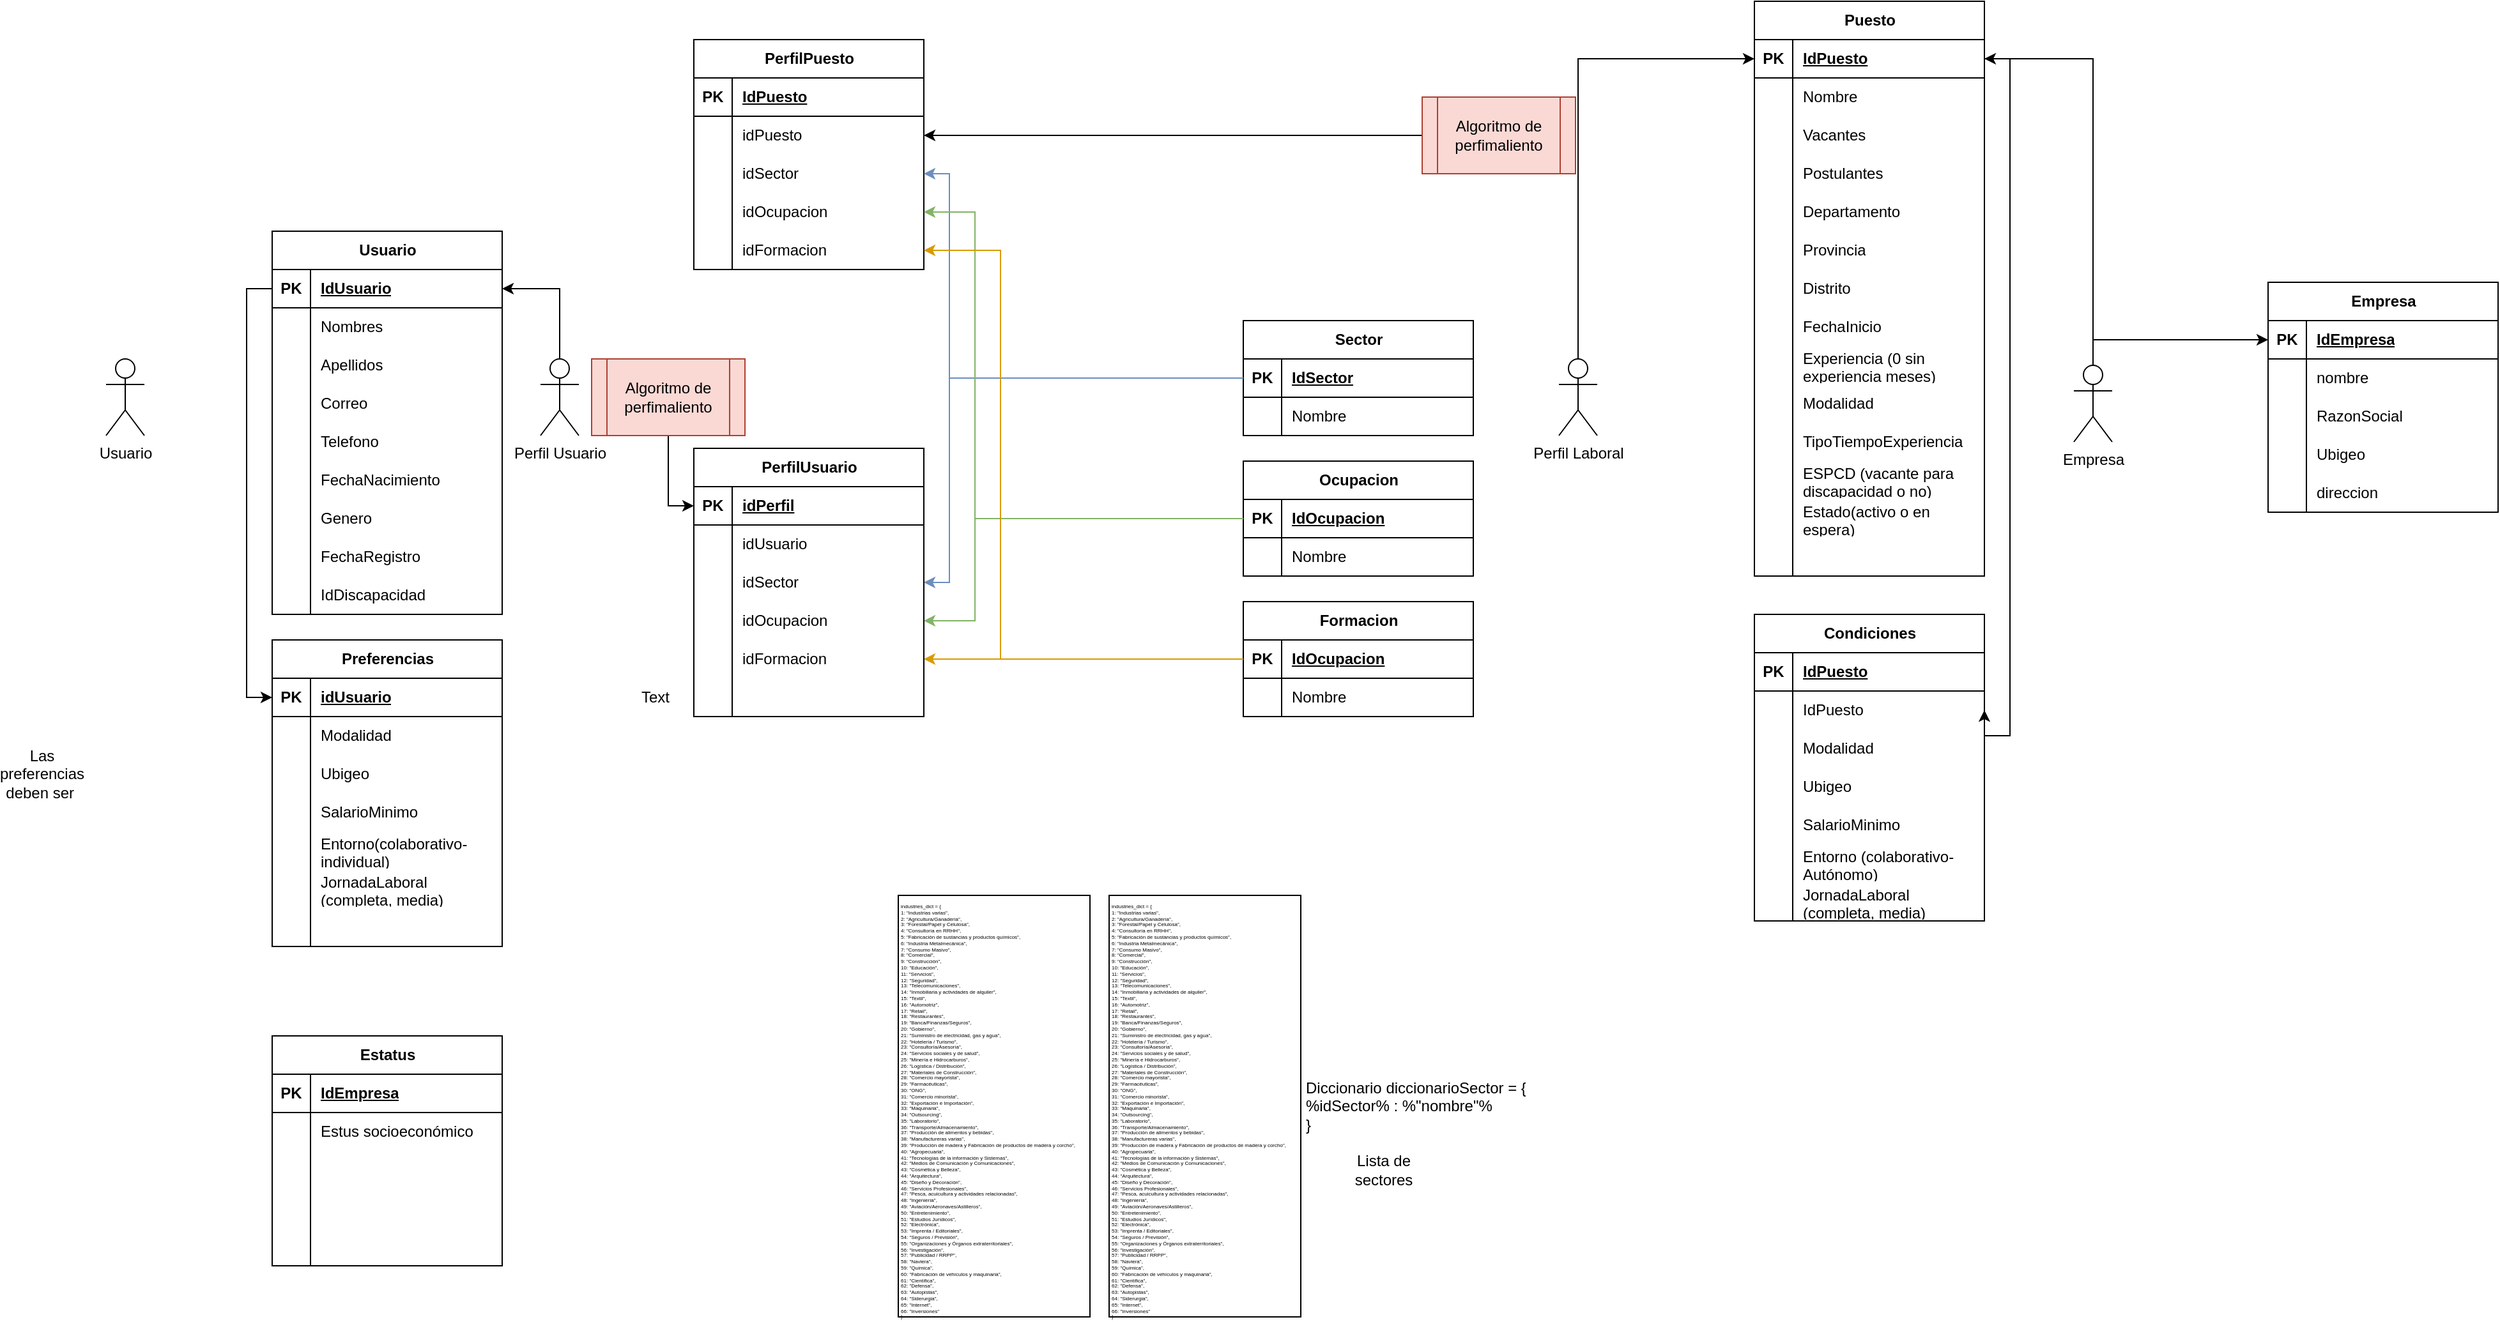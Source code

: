 <mxfile version="24.8.8">
  <diagram name="Página-1" id="_rGwEer3soM_5zpPivb-">
    <mxGraphModel dx="1862" dy="1811" grid="1" gridSize="10" guides="1" tooltips="1" connect="1" arrows="1" fold="1" page="1" pageScale="1" pageWidth="827" pageHeight="1169" math="0" shadow="0">
      <root>
        <mxCell id="0" />
        <mxCell id="1" parent="0" />
        <mxCell id="_ui9PqFxhGoA_8nBoMWT-1" value="PerfilPuesto" style="shape=table;startSize=30;container=1;collapsible=1;childLayout=tableLayout;fixedRows=1;rowLines=0;fontStyle=1;align=center;resizeLast=1;html=1;" parent="1" vertex="1">
          <mxGeometry x="120" width="180" height="180" as="geometry" />
        </mxCell>
        <mxCell id="_ui9PqFxhGoA_8nBoMWT-2" value="" style="shape=tableRow;horizontal=0;startSize=0;swimlaneHead=0;swimlaneBody=0;fillColor=none;collapsible=0;dropTarget=0;points=[[0,0.5],[1,0.5]];portConstraint=eastwest;top=0;left=0;right=0;bottom=1;" parent="_ui9PqFxhGoA_8nBoMWT-1" vertex="1">
          <mxGeometry y="30" width="180" height="30" as="geometry" />
        </mxCell>
        <mxCell id="_ui9PqFxhGoA_8nBoMWT-3" value="PK" style="shape=partialRectangle;connectable=0;fillColor=none;top=0;left=0;bottom=0;right=0;fontStyle=1;overflow=hidden;whiteSpace=wrap;html=1;" parent="_ui9PqFxhGoA_8nBoMWT-2" vertex="1">
          <mxGeometry width="30" height="30" as="geometry">
            <mxRectangle width="30" height="30" as="alternateBounds" />
          </mxGeometry>
        </mxCell>
        <mxCell id="_ui9PqFxhGoA_8nBoMWT-4" value="IdPuesto" style="shape=partialRectangle;connectable=0;fillColor=none;top=0;left=0;bottom=0;right=0;align=left;spacingLeft=6;fontStyle=5;overflow=hidden;whiteSpace=wrap;html=1;" parent="_ui9PqFxhGoA_8nBoMWT-2" vertex="1">
          <mxGeometry x="30" width="150" height="30" as="geometry">
            <mxRectangle width="150" height="30" as="alternateBounds" />
          </mxGeometry>
        </mxCell>
        <mxCell id="RiSYcxefZ15LKybwReFw-52" style="shape=tableRow;horizontal=0;startSize=0;swimlaneHead=0;swimlaneBody=0;fillColor=none;collapsible=0;dropTarget=0;points=[[0,0.5],[1,0.5]];portConstraint=eastwest;top=0;left=0;right=0;bottom=0;" vertex="1" parent="_ui9PqFxhGoA_8nBoMWT-1">
          <mxGeometry y="60" width="180" height="30" as="geometry" />
        </mxCell>
        <mxCell id="RiSYcxefZ15LKybwReFw-53" style="shape=partialRectangle;connectable=0;fillColor=none;top=0;left=0;bottom=0;right=0;editable=1;overflow=hidden;whiteSpace=wrap;html=1;" vertex="1" parent="RiSYcxefZ15LKybwReFw-52">
          <mxGeometry width="30" height="30" as="geometry">
            <mxRectangle width="30" height="30" as="alternateBounds" />
          </mxGeometry>
        </mxCell>
        <mxCell id="RiSYcxefZ15LKybwReFw-54" value="idPuesto" style="shape=partialRectangle;connectable=0;fillColor=none;top=0;left=0;bottom=0;right=0;align=left;spacingLeft=6;overflow=hidden;whiteSpace=wrap;html=1;" vertex="1" parent="RiSYcxefZ15LKybwReFw-52">
          <mxGeometry x="30" width="150" height="30" as="geometry">
            <mxRectangle width="150" height="30" as="alternateBounds" />
          </mxGeometry>
        </mxCell>
        <mxCell id="RiSYcxefZ15LKybwReFw-30" style="shape=tableRow;horizontal=0;startSize=0;swimlaneHead=0;swimlaneBody=0;fillColor=none;collapsible=0;dropTarget=0;points=[[0,0.5],[1,0.5]];portConstraint=eastwest;top=0;left=0;right=0;bottom=0;" vertex="1" parent="_ui9PqFxhGoA_8nBoMWT-1">
          <mxGeometry y="90" width="180" height="30" as="geometry" />
        </mxCell>
        <mxCell id="RiSYcxefZ15LKybwReFw-31" style="shape=partialRectangle;connectable=0;fillColor=none;top=0;left=0;bottom=0;right=0;editable=1;overflow=hidden;whiteSpace=wrap;html=1;" vertex="1" parent="RiSYcxefZ15LKybwReFw-30">
          <mxGeometry width="30" height="30" as="geometry">
            <mxRectangle width="30" height="30" as="alternateBounds" />
          </mxGeometry>
        </mxCell>
        <mxCell id="RiSYcxefZ15LKybwReFw-32" value="idSector" style="shape=partialRectangle;connectable=0;fillColor=none;top=0;left=0;bottom=0;right=0;align=left;spacingLeft=6;overflow=hidden;whiteSpace=wrap;html=1;" vertex="1" parent="RiSYcxefZ15LKybwReFw-30">
          <mxGeometry x="30" width="150" height="30" as="geometry">
            <mxRectangle width="150" height="30" as="alternateBounds" />
          </mxGeometry>
        </mxCell>
        <mxCell id="RiSYcxefZ15LKybwReFw-27" style="shape=tableRow;horizontal=0;startSize=0;swimlaneHead=0;swimlaneBody=0;fillColor=none;collapsible=0;dropTarget=0;points=[[0,0.5],[1,0.5]];portConstraint=eastwest;top=0;left=0;right=0;bottom=0;" vertex="1" parent="_ui9PqFxhGoA_8nBoMWT-1">
          <mxGeometry y="120" width="180" height="30" as="geometry" />
        </mxCell>
        <mxCell id="RiSYcxefZ15LKybwReFw-28" style="shape=partialRectangle;connectable=0;fillColor=none;top=0;left=0;bottom=0;right=0;editable=1;overflow=hidden;whiteSpace=wrap;html=1;" vertex="1" parent="RiSYcxefZ15LKybwReFw-27">
          <mxGeometry width="30" height="30" as="geometry">
            <mxRectangle width="30" height="30" as="alternateBounds" />
          </mxGeometry>
        </mxCell>
        <mxCell id="RiSYcxefZ15LKybwReFw-29" value="idOcupacion" style="shape=partialRectangle;connectable=0;fillColor=none;top=0;left=0;bottom=0;right=0;align=left;spacingLeft=6;overflow=hidden;whiteSpace=wrap;html=1;" vertex="1" parent="RiSYcxefZ15LKybwReFw-27">
          <mxGeometry x="30" width="150" height="30" as="geometry">
            <mxRectangle width="150" height="30" as="alternateBounds" />
          </mxGeometry>
        </mxCell>
        <mxCell id="RiSYcxefZ15LKybwReFw-24" style="shape=tableRow;horizontal=0;startSize=0;swimlaneHead=0;swimlaneBody=0;fillColor=none;collapsible=0;dropTarget=0;points=[[0,0.5],[1,0.5]];portConstraint=eastwest;top=0;left=0;right=0;bottom=0;" vertex="1" parent="_ui9PqFxhGoA_8nBoMWT-1">
          <mxGeometry y="150" width="180" height="30" as="geometry" />
        </mxCell>
        <mxCell id="RiSYcxefZ15LKybwReFw-25" style="shape=partialRectangle;connectable=0;fillColor=none;top=0;left=0;bottom=0;right=0;editable=1;overflow=hidden;whiteSpace=wrap;html=1;" vertex="1" parent="RiSYcxefZ15LKybwReFw-24">
          <mxGeometry width="30" height="30" as="geometry">
            <mxRectangle width="30" height="30" as="alternateBounds" />
          </mxGeometry>
        </mxCell>
        <mxCell id="RiSYcxefZ15LKybwReFw-26" value="idFormacion" style="shape=partialRectangle;connectable=0;fillColor=none;top=0;left=0;bottom=0;right=0;align=left;spacingLeft=6;overflow=hidden;whiteSpace=wrap;html=1;" vertex="1" parent="RiSYcxefZ15LKybwReFw-24">
          <mxGeometry x="30" width="150" height="30" as="geometry">
            <mxRectangle width="150" height="30" as="alternateBounds" />
          </mxGeometry>
        </mxCell>
        <mxCell id="_ui9PqFxhGoA_8nBoMWT-17" style="edgeStyle=orthogonalEdgeStyle;rounded=0;orthogonalLoop=1;jettySize=auto;html=1;entryX=0;entryY=0.5;entryDx=0;entryDy=0;" parent="1" source="RiSYcxefZ15LKybwReFw-91" target="RiSYcxefZ15LKybwReFw-4" edge="1">
          <mxGeometry relative="1" as="geometry" />
        </mxCell>
        <mxCell id="RiSYcxefZ15LKybwReFw-35" style="edgeStyle=orthogonalEdgeStyle;rounded=0;orthogonalLoop=1;jettySize=auto;html=1;entryX=1;entryY=0.5;entryDx=0;entryDy=0;" edge="1" parent="1" source="_ui9PqFxhGoA_8nBoMWT-14" target="cZdZFJFE0jb7j3pjCxVA-2">
          <mxGeometry relative="1" as="geometry" />
        </mxCell>
        <mxCell id="_ui9PqFxhGoA_8nBoMWT-14" value="Perfil Usuario" style="shape=umlActor;verticalLabelPosition=bottom;verticalAlign=top;html=1;outlineConnect=0;" parent="1" vertex="1">
          <mxGeometry y="250" width="30" height="60" as="geometry" />
        </mxCell>
        <mxCell id="RiSYcxefZ15LKybwReFw-19" style="edgeStyle=orthogonalEdgeStyle;rounded=0;orthogonalLoop=1;jettySize=auto;html=1;entryX=1;entryY=0.5;entryDx=0;entryDy=0;exitX=0;exitY=0.5;exitDx=0;exitDy=0;fillColor=#dae8fc;strokeColor=#6c8ebf;" edge="1" parent="1" source="_ui9PqFxhGoA_8nBoMWT-19" target="RiSYcxefZ15LKybwReFw-7">
          <mxGeometry relative="1" as="geometry">
            <Array as="points">
              <mxPoint x="320" y="265" />
              <mxPoint x="320" y="425" />
            </Array>
          </mxGeometry>
        </mxCell>
        <mxCell id="_ui9PqFxhGoA_8nBoMWT-18" value="Sector" style="shape=table;startSize=30;container=1;collapsible=1;childLayout=tableLayout;fixedRows=1;rowLines=0;fontStyle=1;align=center;resizeLast=1;html=1;" parent="1" vertex="1">
          <mxGeometry x="550" y="220" width="180" height="90" as="geometry" />
        </mxCell>
        <mxCell id="_ui9PqFxhGoA_8nBoMWT-19" value="" style="shape=tableRow;horizontal=0;startSize=0;swimlaneHead=0;swimlaneBody=0;fillColor=none;collapsible=0;dropTarget=0;points=[[0,0.5],[1,0.5]];portConstraint=eastwest;top=0;left=0;right=0;bottom=1;" parent="_ui9PqFxhGoA_8nBoMWT-18" vertex="1">
          <mxGeometry y="30" width="180" height="30" as="geometry" />
        </mxCell>
        <mxCell id="_ui9PqFxhGoA_8nBoMWT-20" value="PK" style="shape=partialRectangle;connectable=0;fillColor=none;top=0;left=0;bottom=0;right=0;fontStyle=1;overflow=hidden;whiteSpace=wrap;html=1;" parent="_ui9PqFxhGoA_8nBoMWT-19" vertex="1">
          <mxGeometry width="30" height="30" as="geometry">
            <mxRectangle width="30" height="30" as="alternateBounds" />
          </mxGeometry>
        </mxCell>
        <mxCell id="_ui9PqFxhGoA_8nBoMWT-21" value="IdSector" style="shape=partialRectangle;connectable=0;fillColor=none;top=0;left=0;bottom=0;right=0;align=left;spacingLeft=6;fontStyle=5;overflow=hidden;whiteSpace=wrap;html=1;" parent="_ui9PqFxhGoA_8nBoMWT-19" vertex="1">
          <mxGeometry x="30" width="150" height="30" as="geometry">
            <mxRectangle width="150" height="30" as="alternateBounds" />
          </mxGeometry>
        </mxCell>
        <mxCell id="_ui9PqFxhGoA_8nBoMWT-22" value="" style="shape=tableRow;horizontal=0;startSize=0;swimlaneHead=0;swimlaneBody=0;fillColor=none;collapsible=0;dropTarget=0;points=[[0,0.5],[1,0.5]];portConstraint=eastwest;top=0;left=0;right=0;bottom=0;" parent="_ui9PqFxhGoA_8nBoMWT-18" vertex="1">
          <mxGeometry y="60" width="180" height="30" as="geometry" />
        </mxCell>
        <mxCell id="_ui9PqFxhGoA_8nBoMWT-23" value="" style="shape=partialRectangle;connectable=0;fillColor=none;top=0;left=0;bottom=0;right=0;editable=1;overflow=hidden;whiteSpace=wrap;html=1;" parent="_ui9PqFxhGoA_8nBoMWT-22" vertex="1">
          <mxGeometry width="30" height="30" as="geometry">
            <mxRectangle width="30" height="30" as="alternateBounds" />
          </mxGeometry>
        </mxCell>
        <mxCell id="_ui9PqFxhGoA_8nBoMWT-24" value="Nombre" style="shape=partialRectangle;connectable=0;fillColor=none;top=0;left=0;bottom=0;right=0;align=left;spacingLeft=6;overflow=hidden;whiteSpace=wrap;html=1;" parent="_ui9PqFxhGoA_8nBoMWT-22" vertex="1">
          <mxGeometry x="30" width="150" height="30" as="geometry">
            <mxRectangle width="150" height="30" as="alternateBounds" />
          </mxGeometry>
        </mxCell>
        <UserObject label="Diccionario diccionarioSector = {&lt;br&gt;%idSector% : %&quot;nombre&quot;%&lt;br&gt;}" placeholders="1" name="Variable" id="_ui9PqFxhGoA_8nBoMWT-43">
          <mxCell style="text;html=1;strokeColor=none;fillColor=none;align=left;verticalAlign=middle;whiteSpace=wrap;overflow=hidden;" parent="1" vertex="1">
            <mxGeometry x="597" y="800" width="230" height="70" as="geometry" />
          </mxCell>
        </UserObject>
        <mxCell id="RiSYcxefZ15LKybwReFw-20" style="edgeStyle=orthogonalEdgeStyle;rounded=0;orthogonalLoop=1;jettySize=auto;html=1;entryX=1;entryY=0.5;entryDx=0;entryDy=0;exitX=0;exitY=0.5;exitDx=0;exitDy=0;fillColor=#d5e8d4;strokeColor=#82b366;" edge="1" parent="1" source="_ui9PqFxhGoA_8nBoMWT-48" target="RiSYcxefZ15LKybwReFw-10">
          <mxGeometry relative="1" as="geometry">
            <Array as="points">
              <mxPoint x="340" y="375" />
              <mxPoint x="340" y="455" />
            </Array>
          </mxGeometry>
        </mxCell>
        <mxCell id="_ui9PqFxhGoA_8nBoMWT-47" value="Ocupacion" style="shape=table;startSize=30;container=1;collapsible=1;childLayout=tableLayout;fixedRows=1;rowLines=0;fontStyle=1;align=center;resizeLast=1;html=1;" parent="1" vertex="1">
          <mxGeometry x="550" y="330" width="180" height="90" as="geometry" />
        </mxCell>
        <mxCell id="_ui9PqFxhGoA_8nBoMWT-48" value="" style="shape=tableRow;horizontal=0;startSize=0;swimlaneHead=0;swimlaneBody=0;fillColor=none;collapsible=0;dropTarget=0;points=[[0,0.5],[1,0.5]];portConstraint=eastwest;top=0;left=0;right=0;bottom=1;" parent="_ui9PqFxhGoA_8nBoMWT-47" vertex="1">
          <mxGeometry y="30" width="180" height="30" as="geometry" />
        </mxCell>
        <mxCell id="_ui9PqFxhGoA_8nBoMWT-49" value="PK" style="shape=partialRectangle;connectable=0;fillColor=none;top=0;left=0;bottom=0;right=0;fontStyle=1;overflow=hidden;whiteSpace=wrap;html=1;" parent="_ui9PqFxhGoA_8nBoMWT-48" vertex="1">
          <mxGeometry width="30" height="30" as="geometry">
            <mxRectangle width="30" height="30" as="alternateBounds" />
          </mxGeometry>
        </mxCell>
        <mxCell id="_ui9PqFxhGoA_8nBoMWT-50" value="IdOcupacion" style="shape=partialRectangle;connectable=0;fillColor=none;top=0;left=0;bottom=0;right=0;align=left;spacingLeft=6;fontStyle=5;overflow=hidden;whiteSpace=wrap;html=1;" parent="_ui9PqFxhGoA_8nBoMWT-48" vertex="1">
          <mxGeometry x="30" width="150" height="30" as="geometry">
            <mxRectangle width="150" height="30" as="alternateBounds" />
          </mxGeometry>
        </mxCell>
        <mxCell id="_ui9PqFxhGoA_8nBoMWT-51" value="" style="shape=tableRow;horizontal=0;startSize=0;swimlaneHead=0;swimlaneBody=0;fillColor=none;collapsible=0;dropTarget=0;points=[[0,0.5],[1,0.5]];portConstraint=eastwest;top=0;left=0;right=0;bottom=0;" parent="_ui9PqFxhGoA_8nBoMWT-47" vertex="1">
          <mxGeometry y="60" width="180" height="30" as="geometry" />
        </mxCell>
        <mxCell id="_ui9PqFxhGoA_8nBoMWT-52" value="" style="shape=partialRectangle;connectable=0;fillColor=none;top=0;left=0;bottom=0;right=0;editable=1;overflow=hidden;whiteSpace=wrap;html=1;" parent="_ui9PqFxhGoA_8nBoMWT-51" vertex="1">
          <mxGeometry width="30" height="30" as="geometry">
            <mxRectangle width="30" height="30" as="alternateBounds" />
          </mxGeometry>
        </mxCell>
        <mxCell id="_ui9PqFxhGoA_8nBoMWT-53" value="Nombre" style="shape=partialRectangle;connectable=0;fillColor=none;top=0;left=0;bottom=0;right=0;align=left;spacingLeft=6;overflow=hidden;whiteSpace=wrap;html=1;" parent="_ui9PqFxhGoA_8nBoMWT-51" vertex="1">
          <mxGeometry x="30" width="150" height="30" as="geometry">
            <mxRectangle width="150" height="30" as="alternateBounds" />
          </mxGeometry>
        </mxCell>
        <mxCell id="_ui9PqFxhGoA_8nBoMWT-84" value="industries_dict = {&lt;br style=&quot;font-size: 4px;&quot;&gt;    &lt;span style=&quot;font-size: 4px;&quot; class=&quot;hljs-number&quot;&gt;1&lt;/span&gt;: &lt;span style=&quot;font-size: 4px;&quot; class=&quot;hljs-string&quot;&gt;&quot;Industrias varias&quot;&lt;/span&gt;,&lt;br style=&quot;font-size: 4px;&quot;&gt;    &lt;span style=&quot;font-size: 4px;&quot; class=&quot;hljs-number&quot;&gt;2&lt;/span&gt;: &lt;span style=&quot;font-size: 4px;&quot; class=&quot;hljs-string&quot;&gt;&quot;Agricultura/Ganadería&quot;&lt;/span&gt;,&lt;br style=&quot;font-size: 4px;&quot;&gt;    &lt;span style=&quot;font-size: 4px;&quot; class=&quot;hljs-number&quot;&gt;3&lt;/span&gt;: &lt;span style=&quot;font-size: 4px;&quot; class=&quot;hljs-string&quot;&gt;&quot;Forestal/Papel y Celulosa&quot;&lt;/span&gt;,&lt;br style=&quot;font-size: 4px;&quot;&gt;    &lt;span style=&quot;font-size: 4px;&quot; class=&quot;hljs-number&quot;&gt;4&lt;/span&gt;: &lt;span style=&quot;font-size: 4px;&quot; class=&quot;hljs-string&quot;&gt;&quot;Consultoría en RRHH&quot;&lt;/span&gt;,&lt;br style=&quot;font-size: 4px;&quot;&gt;    &lt;span style=&quot;font-size: 4px;&quot; class=&quot;hljs-number&quot;&gt;5&lt;/span&gt;: &lt;span style=&quot;font-size: 4px;&quot; class=&quot;hljs-string&quot;&gt;&quot;Fabricación de sustancias y productos químicos&quot;&lt;/span&gt;,&lt;br style=&quot;font-size: 4px;&quot;&gt;    &lt;span style=&quot;font-size: 4px;&quot; class=&quot;hljs-number&quot;&gt;6&lt;/span&gt;: &lt;span style=&quot;font-size: 4px;&quot; class=&quot;hljs-string&quot;&gt;&quot;Industria Metalmecánica&quot;&lt;/span&gt;,&lt;br style=&quot;font-size: 4px;&quot;&gt;    &lt;span style=&quot;font-size: 4px;&quot; class=&quot;hljs-number&quot;&gt;7&lt;/span&gt;: &lt;span style=&quot;font-size: 4px;&quot; class=&quot;hljs-string&quot;&gt;&quot;Consumo Masivo&quot;&lt;/span&gt;,&lt;br style=&quot;font-size: 4px;&quot;&gt;    &lt;span style=&quot;font-size: 4px;&quot; class=&quot;hljs-number&quot;&gt;8&lt;/span&gt;: &lt;span style=&quot;font-size: 4px;&quot; class=&quot;hljs-string&quot;&gt;&quot;Comercial&quot;&lt;/span&gt;,&lt;br style=&quot;font-size: 4px;&quot;&gt;    &lt;span style=&quot;font-size: 4px;&quot; class=&quot;hljs-number&quot;&gt;9&lt;/span&gt;: &lt;span style=&quot;font-size: 4px;&quot; class=&quot;hljs-string&quot;&gt;&quot;Construcción&quot;&lt;/span&gt;,&lt;br style=&quot;font-size: 4px;&quot;&gt;    &lt;span style=&quot;font-size: 4px;&quot; class=&quot;hljs-number&quot;&gt;10&lt;/span&gt;: &lt;span style=&quot;font-size: 4px;&quot; class=&quot;hljs-string&quot;&gt;&quot;Educación&quot;&lt;/span&gt;,&lt;br style=&quot;font-size: 4px;&quot;&gt;    &lt;span style=&quot;font-size: 4px;&quot; class=&quot;hljs-number&quot;&gt;11&lt;/span&gt;: &lt;span style=&quot;font-size: 4px;&quot; class=&quot;hljs-string&quot;&gt;&quot;Servicios&quot;&lt;/span&gt;,&lt;br style=&quot;font-size: 4px;&quot;&gt;    &lt;span style=&quot;font-size: 4px;&quot; class=&quot;hljs-number&quot;&gt;12&lt;/span&gt;: &lt;span style=&quot;font-size: 4px;&quot; class=&quot;hljs-string&quot;&gt;&quot;Seguridad&quot;&lt;/span&gt;,&lt;br style=&quot;font-size: 4px;&quot;&gt;    &lt;span style=&quot;font-size: 4px;&quot; class=&quot;hljs-number&quot;&gt;13&lt;/span&gt;: &lt;span style=&quot;font-size: 4px;&quot; class=&quot;hljs-string&quot;&gt;&quot;Telecomunicaciones&quot;&lt;/span&gt;,&lt;br style=&quot;font-size: 4px;&quot;&gt;    &lt;span style=&quot;font-size: 4px;&quot; class=&quot;hljs-number&quot;&gt;14&lt;/span&gt;: &lt;span style=&quot;font-size: 4px;&quot; class=&quot;hljs-string&quot;&gt;&quot;Inmobiliaria y actividades de alquiler&quot;&lt;/span&gt;,&lt;br style=&quot;font-size: 4px;&quot;&gt;    &lt;span style=&quot;font-size: 4px;&quot; class=&quot;hljs-number&quot;&gt;15&lt;/span&gt;: &lt;span style=&quot;font-size: 4px;&quot; class=&quot;hljs-string&quot;&gt;&quot;Textil&quot;&lt;/span&gt;,&lt;br style=&quot;font-size: 4px;&quot;&gt;    &lt;span style=&quot;font-size: 4px;&quot; class=&quot;hljs-number&quot;&gt;16&lt;/span&gt;: &lt;span style=&quot;font-size: 4px;&quot; class=&quot;hljs-string&quot;&gt;&quot;Automotriz&quot;&lt;/span&gt;,&lt;br style=&quot;font-size: 4px;&quot;&gt;    &lt;span style=&quot;font-size: 4px;&quot; class=&quot;hljs-number&quot;&gt;17&lt;/span&gt;: &lt;span style=&quot;font-size: 4px;&quot; class=&quot;hljs-string&quot;&gt;&quot;Retail&quot;&lt;/span&gt;,&lt;br style=&quot;font-size: 4px;&quot;&gt;    &lt;span style=&quot;font-size: 4px;&quot; class=&quot;hljs-number&quot;&gt;18&lt;/span&gt;: &lt;span style=&quot;font-size: 4px;&quot; class=&quot;hljs-string&quot;&gt;&quot;Restaurantes&quot;&lt;/span&gt;,&lt;br style=&quot;font-size: 4px;&quot;&gt;    &lt;span style=&quot;font-size: 4px;&quot; class=&quot;hljs-number&quot;&gt;19&lt;/span&gt;: &lt;span style=&quot;font-size: 4px;&quot; class=&quot;hljs-string&quot;&gt;&quot;Banca/Finanzas/Seguros&quot;&lt;/span&gt;,&lt;br style=&quot;font-size: 4px;&quot;&gt;    &lt;span style=&quot;font-size: 4px;&quot; class=&quot;hljs-number&quot;&gt;20&lt;/span&gt;: &lt;span style=&quot;font-size: 4px;&quot; class=&quot;hljs-string&quot;&gt;&quot;Gobierno&quot;&lt;/span&gt;,&lt;br style=&quot;font-size: 4px;&quot;&gt;    &lt;span style=&quot;font-size: 4px;&quot; class=&quot;hljs-number&quot;&gt;21&lt;/span&gt;: &lt;span style=&quot;font-size: 4px;&quot; class=&quot;hljs-string&quot;&gt;&quot;Suministro de electricidad, gas y agua&quot;&lt;/span&gt;,&lt;br style=&quot;font-size: 4px;&quot;&gt;    &lt;span style=&quot;font-size: 4px;&quot; class=&quot;hljs-number&quot;&gt;22&lt;/span&gt;: &lt;span style=&quot;font-size: 4px;&quot; class=&quot;hljs-string&quot;&gt;&quot;Hotelería / Turismo&quot;&lt;/span&gt;,&lt;br style=&quot;font-size: 4px;&quot;&gt;    &lt;span style=&quot;font-size: 4px;&quot; class=&quot;hljs-number&quot;&gt;23&lt;/span&gt;: &lt;span style=&quot;font-size: 4px;&quot; class=&quot;hljs-string&quot;&gt;&quot;Consultoría/Asesoría&quot;&lt;/span&gt;,&lt;br style=&quot;font-size: 4px;&quot;&gt;    &lt;span style=&quot;font-size: 4px;&quot; class=&quot;hljs-number&quot;&gt;24&lt;/span&gt;: &lt;span style=&quot;font-size: 4px;&quot; class=&quot;hljs-string&quot;&gt;&quot;Servicios sociales y de salud&quot;&lt;/span&gt;,&lt;br style=&quot;font-size: 4px;&quot;&gt;    &lt;span style=&quot;font-size: 4px;&quot; class=&quot;hljs-number&quot;&gt;25&lt;/span&gt;: &lt;span style=&quot;font-size: 4px;&quot; class=&quot;hljs-string&quot;&gt;&quot;Minería e Hidrocarburos&quot;&lt;/span&gt;,&lt;br style=&quot;font-size: 4px;&quot;&gt;    &lt;span style=&quot;font-size: 4px;&quot; class=&quot;hljs-number&quot;&gt;26&lt;/span&gt;: &lt;span style=&quot;font-size: 4px;&quot; class=&quot;hljs-string&quot;&gt;&quot;Logística / Distribución&quot;&lt;/span&gt;,&lt;br style=&quot;font-size: 4px;&quot;&gt;    &lt;span style=&quot;font-size: 4px;&quot; class=&quot;hljs-number&quot;&gt;27&lt;/span&gt;: &lt;span style=&quot;font-size: 4px;&quot; class=&quot;hljs-string&quot;&gt;&quot;Materiales de Construcción&quot;&lt;/span&gt;,&lt;br style=&quot;font-size: 4px;&quot;&gt;    &lt;span style=&quot;font-size: 4px;&quot; class=&quot;hljs-number&quot;&gt;28&lt;/span&gt;: &lt;span style=&quot;font-size: 4px;&quot; class=&quot;hljs-string&quot;&gt;&quot;Comercio mayorista&quot;&lt;/span&gt;,&lt;br style=&quot;font-size: 4px;&quot;&gt;    &lt;span style=&quot;font-size: 4px;&quot; class=&quot;hljs-number&quot;&gt;29&lt;/span&gt;: &lt;span style=&quot;font-size: 4px;&quot; class=&quot;hljs-string&quot;&gt;&quot;Farmacéuticas&quot;&lt;/span&gt;,&lt;br style=&quot;font-size: 4px;&quot;&gt;    &lt;span style=&quot;font-size: 4px;&quot; class=&quot;hljs-number&quot;&gt;30&lt;/span&gt;: &lt;span style=&quot;font-size: 4px;&quot; class=&quot;hljs-string&quot;&gt;&quot;ONG&quot;&lt;/span&gt;,&lt;br style=&quot;font-size: 4px;&quot;&gt;    &lt;span style=&quot;font-size: 4px;&quot; class=&quot;hljs-number&quot;&gt;31&lt;/span&gt;: &lt;span style=&quot;font-size: 4px;&quot; class=&quot;hljs-string&quot;&gt;&quot;Comercio minorista&quot;&lt;/span&gt;,&lt;br style=&quot;font-size: 4px;&quot;&gt;    &lt;span style=&quot;font-size: 4px;&quot; class=&quot;hljs-number&quot;&gt;32&lt;/span&gt;: &lt;span style=&quot;font-size: 4px;&quot; class=&quot;hljs-string&quot;&gt;&quot;Exportación e Importación&quot;&lt;/span&gt;,&lt;br style=&quot;font-size: 4px;&quot;&gt;    &lt;span style=&quot;font-size: 4px;&quot; class=&quot;hljs-number&quot;&gt;33&lt;/span&gt;: &lt;span style=&quot;font-size: 4px;&quot; class=&quot;hljs-string&quot;&gt;&quot;Maquinaria&quot;&lt;/span&gt;,&lt;br style=&quot;font-size: 4px;&quot;&gt;    &lt;span style=&quot;font-size: 4px;&quot; class=&quot;hljs-number&quot;&gt;34&lt;/span&gt;: &lt;span style=&quot;font-size: 4px;&quot; class=&quot;hljs-string&quot;&gt;&quot;Outsourcing&quot;&lt;/span&gt;,&lt;br style=&quot;font-size: 4px;&quot;&gt;    &lt;span style=&quot;font-size: 4px;&quot; class=&quot;hljs-number&quot;&gt;35&lt;/span&gt;: &lt;span style=&quot;font-size: 4px;&quot; class=&quot;hljs-string&quot;&gt;&quot;Laboratorio&quot;&lt;/span&gt;,&lt;br style=&quot;font-size: 4px;&quot;&gt;    &lt;span style=&quot;font-size: 4px;&quot; class=&quot;hljs-number&quot;&gt;36&lt;/span&gt;: &lt;span style=&quot;font-size: 4px;&quot; class=&quot;hljs-string&quot;&gt;&quot;Transporte/Almacenamiento&quot;&lt;/span&gt;,&lt;br style=&quot;font-size: 4px;&quot;&gt;    &lt;span style=&quot;font-size: 4px;&quot; class=&quot;hljs-number&quot;&gt;37&lt;/span&gt;: &lt;span style=&quot;font-size: 4px;&quot; class=&quot;hljs-string&quot;&gt;&quot;Producción de alimentos y bebidas&quot;&lt;/span&gt;,&lt;br style=&quot;font-size: 4px;&quot;&gt;    &lt;span style=&quot;font-size: 4px;&quot; class=&quot;hljs-number&quot;&gt;38&lt;/span&gt;: &lt;span style=&quot;font-size: 4px;&quot; class=&quot;hljs-string&quot;&gt;&quot;Manufactureras varias&quot;&lt;/span&gt;,&lt;br style=&quot;font-size: 4px;&quot;&gt;    &lt;span style=&quot;font-size: 4px;&quot; class=&quot;hljs-number&quot;&gt;39&lt;/span&gt;: &lt;span style=&quot;font-size: 4px;&quot; class=&quot;hljs-string&quot;&gt;&quot;Producción de madera y Fabricación de productos de madera y corcho&quot;&lt;/span&gt;,&lt;br style=&quot;font-size: 4px;&quot;&gt;    &lt;span style=&quot;font-size: 4px;&quot; class=&quot;hljs-number&quot;&gt;40&lt;/span&gt;: &lt;span style=&quot;font-size: 4px;&quot; class=&quot;hljs-string&quot;&gt;&quot;Agropecuaria&quot;&lt;/span&gt;,&lt;br style=&quot;font-size: 4px;&quot;&gt;    &lt;span style=&quot;font-size: 4px;&quot; class=&quot;hljs-number&quot;&gt;41&lt;/span&gt;: &lt;span style=&quot;font-size: 4px;&quot; class=&quot;hljs-string&quot;&gt;&quot;Tecnologías de la información y Sistemas&quot;&lt;/span&gt;,&lt;br style=&quot;font-size: 4px;&quot;&gt;    &lt;span style=&quot;font-size: 4px;&quot; class=&quot;hljs-number&quot;&gt;42&lt;/span&gt;: &lt;span style=&quot;font-size: 4px;&quot; class=&quot;hljs-string&quot;&gt;&quot;Medios de Comunicación y Comunicaciones&quot;&lt;/span&gt;,&lt;br style=&quot;font-size: 4px;&quot;&gt;    &lt;span style=&quot;font-size: 4px;&quot; class=&quot;hljs-number&quot;&gt;43&lt;/span&gt;: &lt;span style=&quot;font-size: 4px;&quot; class=&quot;hljs-string&quot;&gt;&quot;Cosmética y Belleza&quot;&lt;/span&gt;,&lt;br style=&quot;font-size: 4px;&quot;&gt;    &lt;span style=&quot;font-size: 4px;&quot; class=&quot;hljs-number&quot;&gt;44&lt;/span&gt;: &lt;span style=&quot;font-size: 4px;&quot; class=&quot;hljs-string&quot;&gt;&quot;Arquitectura&quot;&lt;/span&gt;,&lt;br style=&quot;font-size: 4px;&quot;&gt;    &lt;span style=&quot;font-size: 4px;&quot; class=&quot;hljs-number&quot;&gt;45&lt;/span&gt;: &lt;span style=&quot;font-size: 4px;&quot; class=&quot;hljs-string&quot;&gt;&quot;Diseño y Decoración&quot;&lt;/span&gt;,&lt;br style=&quot;font-size: 4px;&quot;&gt;    &lt;span style=&quot;font-size: 4px;&quot; class=&quot;hljs-number&quot;&gt;46&lt;/span&gt;: &lt;span style=&quot;font-size: 4px;&quot; class=&quot;hljs-string&quot;&gt;&quot;Servicios Profesionales&quot;&lt;/span&gt;,&lt;br style=&quot;font-size: 4px;&quot;&gt;    &lt;span style=&quot;font-size: 4px;&quot; class=&quot;hljs-number&quot;&gt;47&lt;/span&gt;: &lt;span style=&quot;font-size: 4px;&quot; class=&quot;hljs-string&quot;&gt;&quot;Pesca, acuicultura y actividades relacionadas&quot;&lt;/span&gt;,&lt;br style=&quot;font-size: 4px;&quot;&gt;    &lt;span style=&quot;font-size: 4px;&quot; class=&quot;hljs-number&quot;&gt;48&lt;/span&gt;: &lt;span style=&quot;font-size: 4px;&quot; class=&quot;hljs-string&quot;&gt;&quot;Ingeniería&quot;&lt;/span&gt;,&lt;br style=&quot;font-size: 4px;&quot;&gt;    &lt;span style=&quot;font-size: 4px;&quot; class=&quot;hljs-number&quot;&gt;49&lt;/span&gt;: &lt;span style=&quot;font-size: 4px;&quot; class=&quot;hljs-string&quot;&gt;&quot;Aviación/Aeronaves/Astilleros&quot;&lt;/span&gt;,&lt;br style=&quot;font-size: 4px;&quot;&gt;    &lt;span style=&quot;font-size: 4px;&quot; class=&quot;hljs-number&quot;&gt;50&lt;/span&gt;: &lt;span style=&quot;font-size: 4px;&quot; class=&quot;hljs-string&quot;&gt;&quot;Entretenimiento&quot;&lt;/span&gt;,&lt;br style=&quot;font-size: 4px;&quot;&gt;    &lt;span style=&quot;font-size: 4px;&quot; class=&quot;hljs-number&quot;&gt;51&lt;/span&gt;: &lt;span style=&quot;font-size: 4px;&quot; class=&quot;hljs-string&quot;&gt;&quot;Estudios Jurídicos&quot;&lt;/span&gt;,&lt;br style=&quot;font-size: 4px;&quot;&gt;    &lt;span style=&quot;font-size: 4px;&quot; class=&quot;hljs-number&quot;&gt;52&lt;/span&gt;: &lt;span style=&quot;font-size: 4px;&quot; class=&quot;hljs-string&quot;&gt;&quot;Electrónica&quot;&lt;/span&gt;,&lt;br style=&quot;font-size: 4px;&quot;&gt;    &lt;span style=&quot;font-size: 4px;&quot; class=&quot;hljs-number&quot;&gt;53&lt;/span&gt;: &lt;span style=&quot;font-size: 4px;&quot; class=&quot;hljs-string&quot;&gt;&quot;Imprenta / Editoriales&quot;&lt;/span&gt;,&lt;br style=&quot;font-size: 4px;&quot;&gt;    &lt;span style=&quot;font-size: 4px;&quot; class=&quot;hljs-number&quot;&gt;54&lt;/span&gt;: &lt;span style=&quot;font-size: 4px;&quot; class=&quot;hljs-string&quot;&gt;&quot;Seguros / Previsión&quot;&lt;/span&gt;,&lt;br style=&quot;font-size: 4px;&quot;&gt;    &lt;span style=&quot;font-size: 4px;&quot; class=&quot;hljs-number&quot;&gt;55&lt;/span&gt;: &lt;span style=&quot;font-size: 4px;&quot; class=&quot;hljs-string&quot;&gt;&quot;Organizaciones y Órganos extraterritoriales&quot;&lt;/span&gt;,&lt;br style=&quot;font-size: 4px;&quot;&gt;    &lt;span style=&quot;font-size: 4px;&quot; class=&quot;hljs-number&quot;&gt;56&lt;/span&gt;: &lt;span style=&quot;font-size: 4px;&quot; class=&quot;hljs-string&quot;&gt;&quot;Investigación&quot;&lt;/span&gt;,&lt;br style=&quot;font-size: 4px;&quot;&gt;    &lt;span style=&quot;font-size: 4px;&quot; class=&quot;hljs-number&quot;&gt;57&lt;/span&gt;: &lt;span style=&quot;font-size: 4px;&quot; class=&quot;hljs-string&quot;&gt;&quot;Publicidad / RRPP&quot;&lt;/span&gt;,&lt;br style=&quot;font-size: 4px;&quot;&gt;    &lt;span style=&quot;font-size: 4px;&quot; class=&quot;hljs-number&quot;&gt;58&lt;/span&gt;: &lt;span style=&quot;font-size: 4px;&quot; class=&quot;hljs-string&quot;&gt;&quot;Naviera&quot;&lt;/span&gt;,&lt;br style=&quot;font-size: 4px;&quot;&gt;    &lt;span style=&quot;font-size: 4px;&quot; class=&quot;hljs-number&quot;&gt;59&lt;/span&gt;: &lt;span style=&quot;font-size: 4px;&quot; class=&quot;hljs-string&quot;&gt;&quot;Química&quot;&lt;/span&gt;,&lt;br style=&quot;font-size: 4px;&quot;&gt;    &lt;span style=&quot;font-size: 4px;&quot; class=&quot;hljs-number&quot;&gt;60&lt;/span&gt;: &lt;span style=&quot;font-size: 4px;&quot; class=&quot;hljs-string&quot;&gt;&quot;Fabricación de vehículos y maquinaria&quot;&lt;/span&gt;,&lt;br style=&quot;font-size: 4px;&quot;&gt;    &lt;span style=&quot;font-size: 4px;&quot; class=&quot;hljs-number&quot;&gt;61&lt;/span&gt;: &lt;span style=&quot;font-size: 4px;&quot; class=&quot;hljs-string&quot;&gt;&quot;Científica&quot;&lt;/span&gt;,&lt;br style=&quot;font-size: 4px;&quot;&gt;    &lt;span style=&quot;font-size: 4px;&quot; class=&quot;hljs-number&quot;&gt;62&lt;/span&gt;: &lt;span style=&quot;font-size: 4px;&quot; class=&quot;hljs-string&quot;&gt;&quot;Defensa&quot;&lt;/span&gt;,&lt;br style=&quot;font-size: 4px;&quot;&gt;    &lt;span style=&quot;font-size: 4px;&quot; class=&quot;hljs-number&quot;&gt;63&lt;/span&gt;: &lt;span style=&quot;font-size: 4px;&quot; class=&quot;hljs-string&quot;&gt;&quot;Autopistas&quot;&lt;/span&gt;,&lt;br style=&quot;font-size: 4px;&quot;&gt;    &lt;span style=&quot;font-size: 4px;&quot; class=&quot;hljs-number&quot;&gt;64&lt;/span&gt;: &lt;span style=&quot;font-size: 4px;&quot; class=&quot;hljs-string&quot;&gt;&quot;Siderurgia&quot;&lt;/span&gt;,&lt;br style=&quot;font-size: 4px;&quot;&gt;    &lt;span style=&quot;font-size: 4px;&quot; class=&quot;hljs-number&quot;&gt;65&lt;/span&gt;: &lt;span style=&quot;font-size: 4px;&quot; class=&quot;hljs-string&quot;&gt;&quot;Internet&quot;&lt;/span&gt;,&lt;br style=&quot;font-size: 4px;&quot;&gt;    &lt;span style=&quot;font-size: 4px;&quot; class=&quot;hljs-number&quot;&gt;66&lt;/span&gt;: &lt;span style=&quot;font-size: 4px;&quot; class=&quot;hljs-string&quot;&gt;&quot;Inversiones&quot;&lt;/span&gt;&lt;br style=&quot;font-size: 4px;&quot;&gt;}" style="rounded=0;whiteSpace=wrap;html=1;gradientColor=none;align=left;fontSize=4;verticalAlign=top;" parent="1" vertex="1">
          <mxGeometry x="280" y="670" width="150" height="330" as="geometry" />
        </mxCell>
        <mxCell id="_ui9PqFxhGoA_8nBoMWT-85" value="Lista de sectores" style="text;html=1;align=center;verticalAlign=middle;whiteSpace=wrap;rounded=0;" parent="1" vertex="1">
          <mxGeometry x="630" y="870" width="60" height="30" as="geometry" />
        </mxCell>
        <mxCell id="_ui9PqFxhGoA_8nBoMWT-86" value="industries_dict = {&lt;br style=&quot;font-size: 4px;&quot;&gt;    &lt;span style=&quot;font-size: 4px;&quot; class=&quot;hljs-number&quot;&gt;1&lt;/span&gt;: &lt;span style=&quot;font-size: 4px;&quot; class=&quot;hljs-string&quot;&gt;&quot;Industrias varias&quot;&lt;/span&gt;,&lt;br style=&quot;font-size: 4px;&quot;&gt;    &lt;span style=&quot;font-size: 4px;&quot; class=&quot;hljs-number&quot;&gt;2&lt;/span&gt;: &lt;span style=&quot;font-size: 4px;&quot; class=&quot;hljs-string&quot;&gt;&quot;Agricultura/Ganadería&quot;&lt;/span&gt;,&lt;br style=&quot;font-size: 4px;&quot;&gt;    &lt;span style=&quot;font-size: 4px;&quot; class=&quot;hljs-number&quot;&gt;3&lt;/span&gt;: &lt;span style=&quot;font-size: 4px;&quot; class=&quot;hljs-string&quot;&gt;&quot;Forestal/Papel y Celulosa&quot;&lt;/span&gt;,&lt;br style=&quot;font-size: 4px;&quot;&gt;    &lt;span style=&quot;font-size: 4px;&quot; class=&quot;hljs-number&quot;&gt;4&lt;/span&gt;: &lt;span style=&quot;font-size: 4px;&quot; class=&quot;hljs-string&quot;&gt;&quot;Consultoría en RRHH&quot;&lt;/span&gt;,&lt;br style=&quot;font-size: 4px;&quot;&gt;    &lt;span style=&quot;font-size: 4px;&quot; class=&quot;hljs-number&quot;&gt;5&lt;/span&gt;: &lt;span style=&quot;font-size: 4px;&quot; class=&quot;hljs-string&quot;&gt;&quot;Fabricación de sustancias y productos químicos&quot;&lt;/span&gt;,&lt;br style=&quot;font-size: 4px;&quot;&gt;    &lt;span style=&quot;font-size: 4px;&quot; class=&quot;hljs-number&quot;&gt;6&lt;/span&gt;: &lt;span style=&quot;font-size: 4px;&quot; class=&quot;hljs-string&quot;&gt;&quot;Industria Metalmecánica&quot;&lt;/span&gt;,&lt;br style=&quot;font-size: 4px;&quot;&gt;    &lt;span style=&quot;font-size: 4px;&quot; class=&quot;hljs-number&quot;&gt;7&lt;/span&gt;: &lt;span style=&quot;font-size: 4px;&quot; class=&quot;hljs-string&quot;&gt;&quot;Consumo Masivo&quot;&lt;/span&gt;,&lt;br style=&quot;font-size: 4px;&quot;&gt;    &lt;span style=&quot;font-size: 4px;&quot; class=&quot;hljs-number&quot;&gt;8&lt;/span&gt;: &lt;span style=&quot;font-size: 4px;&quot; class=&quot;hljs-string&quot;&gt;&quot;Comercial&quot;&lt;/span&gt;,&lt;br style=&quot;font-size: 4px;&quot;&gt;    &lt;span style=&quot;font-size: 4px;&quot; class=&quot;hljs-number&quot;&gt;9&lt;/span&gt;: &lt;span style=&quot;font-size: 4px;&quot; class=&quot;hljs-string&quot;&gt;&quot;Construcción&quot;&lt;/span&gt;,&lt;br style=&quot;font-size: 4px;&quot;&gt;    &lt;span style=&quot;font-size: 4px;&quot; class=&quot;hljs-number&quot;&gt;10&lt;/span&gt;: &lt;span style=&quot;font-size: 4px;&quot; class=&quot;hljs-string&quot;&gt;&quot;Educación&quot;&lt;/span&gt;,&lt;br style=&quot;font-size: 4px;&quot;&gt;    &lt;span style=&quot;font-size: 4px;&quot; class=&quot;hljs-number&quot;&gt;11&lt;/span&gt;: &lt;span style=&quot;font-size: 4px;&quot; class=&quot;hljs-string&quot;&gt;&quot;Servicios&quot;&lt;/span&gt;,&lt;br style=&quot;font-size: 4px;&quot;&gt;    &lt;span style=&quot;font-size: 4px;&quot; class=&quot;hljs-number&quot;&gt;12&lt;/span&gt;: &lt;span style=&quot;font-size: 4px;&quot; class=&quot;hljs-string&quot;&gt;&quot;Seguridad&quot;&lt;/span&gt;,&lt;br style=&quot;font-size: 4px;&quot;&gt;    &lt;span style=&quot;font-size: 4px;&quot; class=&quot;hljs-number&quot;&gt;13&lt;/span&gt;: &lt;span style=&quot;font-size: 4px;&quot; class=&quot;hljs-string&quot;&gt;&quot;Telecomunicaciones&quot;&lt;/span&gt;,&lt;br style=&quot;font-size: 4px;&quot;&gt;    &lt;span style=&quot;font-size: 4px;&quot; class=&quot;hljs-number&quot;&gt;14&lt;/span&gt;: &lt;span style=&quot;font-size: 4px;&quot; class=&quot;hljs-string&quot;&gt;&quot;Inmobiliaria y actividades de alquiler&quot;&lt;/span&gt;,&lt;br style=&quot;font-size: 4px;&quot;&gt;    &lt;span style=&quot;font-size: 4px;&quot; class=&quot;hljs-number&quot;&gt;15&lt;/span&gt;: &lt;span style=&quot;font-size: 4px;&quot; class=&quot;hljs-string&quot;&gt;&quot;Textil&quot;&lt;/span&gt;,&lt;br style=&quot;font-size: 4px;&quot;&gt;    &lt;span style=&quot;font-size: 4px;&quot; class=&quot;hljs-number&quot;&gt;16&lt;/span&gt;: &lt;span style=&quot;font-size: 4px;&quot; class=&quot;hljs-string&quot;&gt;&quot;Automotriz&quot;&lt;/span&gt;,&lt;br style=&quot;font-size: 4px;&quot;&gt;    &lt;span style=&quot;font-size: 4px;&quot; class=&quot;hljs-number&quot;&gt;17&lt;/span&gt;: &lt;span style=&quot;font-size: 4px;&quot; class=&quot;hljs-string&quot;&gt;&quot;Retail&quot;&lt;/span&gt;,&lt;br style=&quot;font-size: 4px;&quot;&gt;    &lt;span style=&quot;font-size: 4px;&quot; class=&quot;hljs-number&quot;&gt;18&lt;/span&gt;: &lt;span style=&quot;font-size: 4px;&quot; class=&quot;hljs-string&quot;&gt;&quot;Restaurantes&quot;&lt;/span&gt;,&lt;br style=&quot;font-size: 4px;&quot;&gt;    &lt;span style=&quot;font-size: 4px;&quot; class=&quot;hljs-number&quot;&gt;19&lt;/span&gt;: &lt;span style=&quot;font-size: 4px;&quot; class=&quot;hljs-string&quot;&gt;&quot;Banca/Finanzas/Seguros&quot;&lt;/span&gt;,&lt;br style=&quot;font-size: 4px;&quot;&gt;    &lt;span style=&quot;font-size: 4px;&quot; class=&quot;hljs-number&quot;&gt;20&lt;/span&gt;: &lt;span style=&quot;font-size: 4px;&quot; class=&quot;hljs-string&quot;&gt;&quot;Gobierno&quot;&lt;/span&gt;,&lt;br style=&quot;font-size: 4px;&quot;&gt;    &lt;span style=&quot;font-size: 4px;&quot; class=&quot;hljs-number&quot;&gt;21&lt;/span&gt;: &lt;span style=&quot;font-size: 4px;&quot; class=&quot;hljs-string&quot;&gt;&quot;Suministro de electricidad, gas y agua&quot;&lt;/span&gt;,&lt;br style=&quot;font-size: 4px;&quot;&gt;    &lt;span style=&quot;font-size: 4px;&quot; class=&quot;hljs-number&quot;&gt;22&lt;/span&gt;: &lt;span style=&quot;font-size: 4px;&quot; class=&quot;hljs-string&quot;&gt;&quot;Hotelería / Turismo&quot;&lt;/span&gt;,&lt;br style=&quot;font-size: 4px;&quot;&gt;    &lt;span style=&quot;font-size: 4px;&quot; class=&quot;hljs-number&quot;&gt;23&lt;/span&gt;: &lt;span style=&quot;font-size: 4px;&quot; class=&quot;hljs-string&quot;&gt;&quot;Consultoría/Asesoría&quot;&lt;/span&gt;,&lt;br style=&quot;font-size: 4px;&quot;&gt;    &lt;span style=&quot;font-size: 4px;&quot; class=&quot;hljs-number&quot;&gt;24&lt;/span&gt;: &lt;span style=&quot;font-size: 4px;&quot; class=&quot;hljs-string&quot;&gt;&quot;Servicios sociales y de salud&quot;&lt;/span&gt;,&lt;br style=&quot;font-size: 4px;&quot;&gt;    &lt;span style=&quot;font-size: 4px;&quot; class=&quot;hljs-number&quot;&gt;25&lt;/span&gt;: &lt;span style=&quot;font-size: 4px;&quot; class=&quot;hljs-string&quot;&gt;&quot;Minería e Hidrocarburos&quot;&lt;/span&gt;,&lt;br style=&quot;font-size: 4px;&quot;&gt;    &lt;span style=&quot;font-size: 4px;&quot; class=&quot;hljs-number&quot;&gt;26&lt;/span&gt;: &lt;span style=&quot;font-size: 4px;&quot; class=&quot;hljs-string&quot;&gt;&quot;Logística / Distribución&quot;&lt;/span&gt;,&lt;br style=&quot;font-size: 4px;&quot;&gt;    &lt;span style=&quot;font-size: 4px;&quot; class=&quot;hljs-number&quot;&gt;27&lt;/span&gt;: &lt;span style=&quot;font-size: 4px;&quot; class=&quot;hljs-string&quot;&gt;&quot;Materiales de Construcción&quot;&lt;/span&gt;,&lt;br style=&quot;font-size: 4px;&quot;&gt;    &lt;span style=&quot;font-size: 4px;&quot; class=&quot;hljs-number&quot;&gt;28&lt;/span&gt;: &lt;span style=&quot;font-size: 4px;&quot; class=&quot;hljs-string&quot;&gt;&quot;Comercio mayorista&quot;&lt;/span&gt;,&lt;br style=&quot;font-size: 4px;&quot;&gt;    &lt;span style=&quot;font-size: 4px;&quot; class=&quot;hljs-number&quot;&gt;29&lt;/span&gt;: &lt;span style=&quot;font-size: 4px;&quot; class=&quot;hljs-string&quot;&gt;&quot;Farmacéuticas&quot;&lt;/span&gt;,&lt;br style=&quot;font-size: 4px;&quot;&gt;    &lt;span style=&quot;font-size: 4px;&quot; class=&quot;hljs-number&quot;&gt;30&lt;/span&gt;: &lt;span style=&quot;font-size: 4px;&quot; class=&quot;hljs-string&quot;&gt;&quot;ONG&quot;&lt;/span&gt;,&lt;br style=&quot;font-size: 4px;&quot;&gt;    &lt;span style=&quot;font-size: 4px;&quot; class=&quot;hljs-number&quot;&gt;31&lt;/span&gt;: &lt;span style=&quot;font-size: 4px;&quot; class=&quot;hljs-string&quot;&gt;&quot;Comercio minorista&quot;&lt;/span&gt;,&lt;br style=&quot;font-size: 4px;&quot;&gt;    &lt;span style=&quot;font-size: 4px;&quot; class=&quot;hljs-number&quot;&gt;32&lt;/span&gt;: &lt;span style=&quot;font-size: 4px;&quot; class=&quot;hljs-string&quot;&gt;&quot;Exportación e Importación&quot;&lt;/span&gt;,&lt;br style=&quot;font-size: 4px;&quot;&gt;    &lt;span style=&quot;font-size: 4px;&quot; class=&quot;hljs-number&quot;&gt;33&lt;/span&gt;: &lt;span style=&quot;font-size: 4px;&quot; class=&quot;hljs-string&quot;&gt;&quot;Maquinaria&quot;&lt;/span&gt;,&lt;br style=&quot;font-size: 4px;&quot;&gt;    &lt;span style=&quot;font-size: 4px;&quot; class=&quot;hljs-number&quot;&gt;34&lt;/span&gt;: &lt;span style=&quot;font-size: 4px;&quot; class=&quot;hljs-string&quot;&gt;&quot;Outsourcing&quot;&lt;/span&gt;,&lt;br style=&quot;font-size: 4px;&quot;&gt;    &lt;span style=&quot;font-size: 4px;&quot; class=&quot;hljs-number&quot;&gt;35&lt;/span&gt;: &lt;span style=&quot;font-size: 4px;&quot; class=&quot;hljs-string&quot;&gt;&quot;Laboratorio&quot;&lt;/span&gt;,&lt;br style=&quot;font-size: 4px;&quot;&gt;    &lt;span style=&quot;font-size: 4px;&quot; class=&quot;hljs-number&quot;&gt;36&lt;/span&gt;: &lt;span style=&quot;font-size: 4px;&quot; class=&quot;hljs-string&quot;&gt;&quot;Transporte/Almacenamiento&quot;&lt;/span&gt;,&lt;br style=&quot;font-size: 4px;&quot;&gt;    &lt;span style=&quot;font-size: 4px;&quot; class=&quot;hljs-number&quot;&gt;37&lt;/span&gt;: &lt;span style=&quot;font-size: 4px;&quot; class=&quot;hljs-string&quot;&gt;&quot;Producción de alimentos y bebidas&quot;&lt;/span&gt;,&lt;br style=&quot;font-size: 4px;&quot;&gt;    &lt;span style=&quot;font-size: 4px;&quot; class=&quot;hljs-number&quot;&gt;38&lt;/span&gt;: &lt;span style=&quot;font-size: 4px;&quot; class=&quot;hljs-string&quot;&gt;&quot;Manufactureras varias&quot;&lt;/span&gt;,&lt;br style=&quot;font-size: 4px;&quot;&gt;    &lt;span style=&quot;font-size: 4px;&quot; class=&quot;hljs-number&quot;&gt;39&lt;/span&gt;: &lt;span style=&quot;font-size: 4px;&quot; class=&quot;hljs-string&quot;&gt;&quot;Producción de madera y Fabricación de productos de madera y corcho&quot;&lt;/span&gt;,&lt;br style=&quot;font-size: 4px;&quot;&gt;    &lt;span style=&quot;font-size: 4px;&quot; class=&quot;hljs-number&quot;&gt;40&lt;/span&gt;: &lt;span style=&quot;font-size: 4px;&quot; class=&quot;hljs-string&quot;&gt;&quot;Agropecuaria&quot;&lt;/span&gt;,&lt;br style=&quot;font-size: 4px;&quot;&gt;    &lt;span style=&quot;font-size: 4px;&quot; class=&quot;hljs-number&quot;&gt;41&lt;/span&gt;: &lt;span style=&quot;font-size: 4px;&quot; class=&quot;hljs-string&quot;&gt;&quot;Tecnologías de la información y Sistemas&quot;&lt;/span&gt;,&lt;br style=&quot;font-size: 4px;&quot;&gt;    &lt;span style=&quot;font-size: 4px;&quot; class=&quot;hljs-number&quot;&gt;42&lt;/span&gt;: &lt;span style=&quot;font-size: 4px;&quot; class=&quot;hljs-string&quot;&gt;&quot;Medios de Comunicación y Comunicaciones&quot;&lt;/span&gt;,&lt;br style=&quot;font-size: 4px;&quot;&gt;    &lt;span style=&quot;font-size: 4px;&quot; class=&quot;hljs-number&quot;&gt;43&lt;/span&gt;: &lt;span style=&quot;font-size: 4px;&quot; class=&quot;hljs-string&quot;&gt;&quot;Cosmética y Belleza&quot;&lt;/span&gt;,&lt;br style=&quot;font-size: 4px;&quot;&gt;    &lt;span style=&quot;font-size: 4px;&quot; class=&quot;hljs-number&quot;&gt;44&lt;/span&gt;: &lt;span style=&quot;font-size: 4px;&quot; class=&quot;hljs-string&quot;&gt;&quot;Arquitectura&quot;&lt;/span&gt;,&lt;br style=&quot;font-size: 4px;&quot;&gt;    &lt;span style=&quot;font-size: 4px;&quot; class=&quot;hljs-number&quot;&gt;45&lt;/span&gt;: &lt;span style=&quot;font-size: 4px;&quot; class=&quot;hljs-string&quot;&gt;&quot;Diseño y Decoración&quot;&lt;/span&gt;,&lt;br style=&quot;font-size: 4px;&quot;&gt;    &lt;span style=&quot;font-size: 4px;&quot; class=&quot;hljs-number&quot;&gt;46&lt;/span&gt;: &lt;span style=&quot;font-size: 4px;&quot; class=&quot;hljs-string&quot;&gt;&quot;Servicios Profesionales&quot;&lt;/span&gt;,&lt;br style=&quot;font-size: 4px;&quot;&gt;    &lt;span style=&quot;font-size: 4px;&quot; class=&quot;hljs-number&quot;&gt;47&lt;/span&gt;: &lt;span style=&quot;font-size: 4px;&quot; class=&quot;hljs-string&quot;&gt;&quot;Pesca, acuicultura y actividades relacionadas&quot;&lt;/span&gt;,&lt;br style=&quot;font-size: 4px;&quot;&gt;    &lt;span style=&quot;font-size: 4px;&quot; class=&quot;hljs-number&quot;&gt;48&lt;/span&gt;: &lt;span style=&quot;font-size: 4px;&quot; class=&quot;hljs-string&quot;&gt;&quot;Ingeniería&quot;&lt;/span&gt;,&lt;br style=&quot;font-size: 4px;&quot;&gt;    &lt;span style=&quot;font-size: 4px;&quot; class=&quot;hljs-number&quot;&gt;49&lt;/span&gt;: &lt;span style=&quot;font-size: 4px;&quot; class=&quot;hljs-string&quot;&gt;&quot;Aviación/Aeronaves/Astilleros&quot;&lt;/span&gt;,&lt;br style=&quot;font-size: 4px;&quot;&gt;    &lt;span style=&quot;font-size: 4px;&quot; class=&quot;hljs-number&quot;&gt;50&lt;/span&gt;: &lt;span style=&quot;font-size: 4px;&quot; class=&quot;hljs-string&quot;&gt;&quot;Entretenimiento&quot;&lt;/span&gt;,&lt;br style=&quot;font-size: 4px;&quot;&gt;    &lt;span style=&quot;font-size: 4px;&quot; class=&quot;hljs-number&quot;&gt;51&lt;/span&gt;: &lt;span style=&quot;font-size: 4px;&quot; class=&quot;hljs-string&quot;&gt;&quot;Estudios Jurídicos&quot;&lt;/span&gt;,&lt;br style=&quot;font-size: 4px;&quot;&gt;    &lt;span style=&quot;font-size: 4px;&quot; class=&quot;hljs-number&quot;&gt;52&lt;/span&gt;: &lt;span style=&quot;font-size: 4px;&quot; class=&quot;hljs-string&quot;&gt;&quot;Electrónica&quot;&lt;/span&gt;,&lt;br style=&quot;font-size: 4px;&quot;&gt;    &lt;span style=&quot;font-size: 4px;&quot; class=&quot;hljs-number&quot;&gt;53&lt;/span&gt;: &lt;span style=&quot;font-size: 4px;&quot; class=&quot;hljs-string&quot;&gt;&quot;Imprenta / Editoriales&quot;&lt;/span&gt;,&lt;br style=&quot;font-size: 4px;&quot;&gt;    &lt;span style=&quot;font-size: 4px;&quot; class=&quot;hljs-number&quot;&gt;54&lt;/span&gt;: &lt;span style=&quot;font-size: 4px;&quot; class=&quot;hljs-string&quot;&gt;&quot;Seguros / Previsión&quot;&lt;/span&gt;,&lt;br style=&quot;font-size: 4px;&quot;&gt;    &lt;span style=&quot;font-size: 4px;&quot; class=&quot;hljs-number&quot;&gt;55&lt;/span&gt;: &lt;span style=&quot;font-size: 4px;&quot; class=&quot;hljs-string&quot;&gt;&quot;Organizaciones y Órganos extraterritoriales&quot;&lt;/span&gt;,&lt;br style=&quot;font-size: 4px;&quot;&gt;    &lt;span style=&quot;font-size: 4px;&quot; class=&quot;hljs-number&quot;&gt;56&lt;/span&gt;: &lt;span style=&quot;font-size: 4px;&quot; class=&quot;hljs-string&quot;&gt;&quot;Investigación&quot;&lt;/span&gt;,&lt;br style=&quot;font-size: 4px;&quot;&gt;    &lt;span style=&quot;font-size: 4px;&quot; class=&quot;hljs-number&quot;&gt;57&lt;/span&gt;: &lt;span style=&quot;font-size: 4px;&quot; class=&quot;hljs-string&quot;&gt;&quot;Publicidad / RRPP&quot;&lt;/span&gt;,&lt;br style=&quot;font-size: 4px;&quot;&gt;    &lt;span style=&quot;font-size: 4px;&quot; class=&quot;hljs-number&quot;&gt;58&lt;/span&gt;: &lt;span style=&quot;font-size: 4px;&quot; class=&quot;hljs-string&quot;&gt;&quot;Naviera&quot;&lt;/span&gt;,&lt;br style=&quot;font-size: 4px;&quot;&gt;    &lt;span style=&quot;font-size: 4px;&quot; class=&quot;hljs-number&quot;&gt;59&lt;/span&gt;: &lt;span style=&quot;font-size: 4px;&quot; class=&quot;hljs-string&quot;&gt;&quot;Química&quot;&lt;/span&gt;,&lt;br style=&quot;font-size: 4px;&quot;&gt;    &lt;span style=&quot;font-size: 4px;&quot; class=&quot;hljs-number&quot;&gt;60&lt;/span&gt;: &lt;span style=&quot;font-size: 4px;&quot; class=&quot;hljs-string&quot;&gt;&quot;Fabricación de vehículos y maquinaria&quot;&lt;/span&gt;,&lt;br style=&quot;font-size: 4px;&quot;&gt;    &lt;span style=&quot;font-size: 4px;&quot; class=&quot;hljs-number&quot;&gt;61&lt;/span&gt;: &lt;span style=&quot;font-size: 4px;&quot; class=&quot;hljs-string&quot;&gt;&quot;Científica&quot;&lt;/span&gt;,&lt;br style=&quot;font-size: 4px;&quot;&gt;    &lt;span style=&quot;font-size: 4px;&quot; class=&quot;hljs-number&quot;&gt;62&lt;/span&gt;: &lt;span style=&quot;font-size: 4px;&quot; class=&quot;hljs-string&quot;&gt;&quot;Defensa&quot;&lt;/span&gt;,&lt;br style=&quot;font-size: 4px;&quot;&gt;    &lt;span style=&quot;font-size: 4px;&quot; class=&quot;hljs-number&quot;&gt;63&lt;/span&gt;: &lt;span style=&quot;font-size: 4px;&quot; class=&quot;hljs-string&quot;&gt;&quot;Autopistas&quot;&lt;/span&gt;,&lt;br style=&quot;font-size: 4px;&quot;&gt;    &lt;span style=&quot;font-size: 4px;&quot; class=&quot;hljs-number&quot;&gt;64&lt;/span&gt;: &lt;span style=&quot;font-size: 4px;&quot; class=&quot;hljs-string&quot;&gt;&quot;Siderurgia&quot;&lt;/span&gt;,&lt;br style=&quot;font-size: 4px;&quot;&gt;    &lt;span style=&quot;font-size: 4px;&quot; class=&quot;hljs-number&quot;&gt;65&lt;/span&gt;: &lt;span style=&quot;font-size: 4px;&quot; class=&quot;hljs-string&quot;&gt;&quot;Internet&quot;&lt;/span&gt;,&lt;br style=&quot;font-size: 4px;&quot;&gt;    &lt;span style=&quot;font-size: 4px;&quot; class=&quot;hljs-number&quot;&gt;66&lt;/span&gt;: &lt;span style=&quot;font-size: 4px;&quot; class=&quot;hljs-string&quot;&gt;&quot;Inversiones&quot;&lt;/span&gt;&lt;br style=&quot;font-size: 4px;&quot;&gt;}" style="rounded=0;whiteSpace=wrap;html=1;gradientColor=none;align=left;fontSize=4;verticalAlign=top;" parent="1" vertex="1">
          <mxGeometry x="445" y="670" width="150" height="330" as="geometry" />
        </mxCell>
        <mxCell id="RiSYcxefZ15LKybwReFw-21" style="edgeStyle=orthogonalEdgeStyle;rounded=0;orthogonalLoop=1;jettySize=auto;html=1;entryX=1;entryY=0.5;entryDx=0;entryDy=0;exitX=0;exitY=0.5;exitDx=0;exitDy=0;fillColor=#ffe6cc;strokeColor=#d79b00;" edge="1" parent="1" source="_ui9PqFxhGoA_8nBoMWT-88" target="RiSYcxefZ15LKybwReFw-13">
          <mxGeometry relative="1" as="geometry">
            <Array as="points">
              <mxPoint x="340" y="485" />
              <mxPoint x="340" y="485" />
            </Array>
          </mxGeometry>
        </mxCell>
        <mxCell id="_ui9PqFxhGoA_8nBoMWT-87" value="Formacion" style="shape=table;startSize=30;container=1;collapsible=1;childLayout=tableLayout;fixedRows=1;rowLines=0;fontStyle=1;align=center;resizeLast=1;html=1;" parent="1" vertex="1">
          <mxGeometry x="550" y="440" width="180" height="90" as="geometry" />
        </mxCell>
        <mxCell id="_ui9PqFxhGoA_8nBoMWT-88" value="" style="shape=tableRow;horizontal=0;startSize=0;swimlaneHead=0;swimlaneBody=0;fillColor=none;collapsible=0;dropTarget=0;points=[[0,0.5],[1,0.5]];portConstraint=eastwest;top=0;left=0;right=0;bottom=1;" parent="_ui9PqFxhGoA_8nBoMWT-87" vertex="1">
          <mxGeometry y="30" width="180" height="30" as="geometry" />
        </mxCell>
        <mxCell id="_ui9PqFxhGoA_8nBoMWT-89" value="PK" style="shape=partialRectangle;connectable=0;fillColor=none;top=0;left=0;bottom=0;right=0;fontStyle=1;overflow=hidden;whiteSpace=wrap;html=1;" parent="_ui9PqFxhGoA_8nBoMWT-88" vertex="1">
          <mxGeometry width="30" height="30" as="geometry">
            <mxRectangle width="30" height="30" as="alternateBounds" />
          </mxGeometry>
        </mxCell>
        <mxCell id="_ui9PqFxhGoA_8nBoMWT-90" value="IdOcupacion" style="shape=partialRectangle;connectable=0;fillColor=none;top=0;left=0;bottom=0;right=0;align=left;spacingLeft=6;fontStyle=5;overflow=hidden;whiteSpace=wrap;html=1;" parent="_ui9PqFxhGoA_8nBoMWT-88" vertex="1">
          <mxGeometry x="30" width="150" height="30" as="geometry">
            <mxRectangle width="150" height="30" as="alternateBounds" />
          </mxGeometry>
        </mxCell>
        <mxCell id="_ui9PqFxhGoA_8nBoMWT-91" value="" style="shape=tableRow;horizontal=0;startSize=0;swimlaneHead=0;swimlaneBody=0;fillColor=none;collapsible=0;dropTarget=0;points=[[0,0.5],[1,0.5]];portConstraint=eastwest;top=0;left=0;right=0;bottom=0;" parent="_ui9PqFxhGoA_8nBoMWT-87" vertex="1">
          <mxGeometry y="60" width="180" height="30" as="geometry" />
        </mxCell>
        <mxCell id="_ui9PqFxhGoA_8nBoMWT-92" value="" style="shape=partialRectangle;connectable=0;fillColor=none;top=0;left=0;bottom=0;right=0;editable=1;overflow=hidden;whiteSpace=wrap;html=1;" parent="_ui9PqFxhGoA_8nBoMWT-91" vertex="1">
          <mxGeometry width="30" height="30" as="geometry">
            <mxRectangle width="30" height="30" as="alternateBounds" />
          </mxGeometry>
        </mxCell>
        <mxCell id="_ui9PqFxhGoA_8nBoMWT-93" value="Nombre" style="shape=partialRectangle;connectable=0;fillColor=none;top=0;left=0;bottom=0;right=0;align=left;spacingLeft=6;overflow=hidden;whiteSpace=wrap;html=1;" parent="_ui9PqFxhGoA_8nBoMWT-91" vertex="1">
          <mxGeometry x="30" width="150" height="30" as="geometry">
            <mxRectangle width="150" height="30" as="alternateBounds" />
          </mxGeometry>
        </mxCell>
        <mxCell id="cZdZFJFE0jb7j3pjCxVA-1" value="Usuario" style="shape=table;startSize=30;container=1;collapsible=1;childLayout=tableLayout;fixedRows=1;rowLines=0;fontStyle=1;align=center;resizeLast=1;html=1;" parent="1" vertex="1">
          <mxGeometry x="-210" y="150" width="180" height="300" as="geometry" />
        </mxCell>
        <mxCell id="cZdZFJFE0jb7j3pjCxVA-2" value="" style="shape=tableRow;horizontal=0;startSize=0;swimlaneHead=0;swimlaneBody=0;fillColor=none;collapsible=0;dropTarget=0;points=[[0,0.5],[1,0.5]];portConstraint=eastwest;top=0;left=0;right=0;bottom=1;" parent="cZdZFJFE0jb7j3pjCxVA-1" vertex="1">
          <mxGeometry y="30" width="180" height="30" as="geometry" />
        </mxCell>
        <mxCell id="cZdZFJFE0jb7j3pjCxVA-3" value="PK" style="shape=partialRectangle;connectable=0;fillColor=none;top=0;left=0;bottom=0;right=0;fontStyle=1;overflow=hidden;whiteSpace=wrap;html=1;" parent="cZdZFJFE0jb7j3pjCxVA-2" vertex="1">
          <mxGeometry width="30" height="30" as="geometry">
            <mxRectangle width="30" height="30" as="alternateBounds" />
          </mxGeometry>
        </mxCell>
        <mxCell id="cZdZFJFE0jb7j3pjCxVA-4" value="IdUsuario" style="shape=partialRectangle;connectable=0;fillColor=none;top=0;left=0;bottom=0;right=0;align=left;spacingLeft=6;fontStyle=5;overflow=hidden;whiteSpace=wrap;html=1;" parent="cZdZFJFE0jb7j3pjCxVA-2" vertex="1">
          <mxGeometry x="30" width="150" height="30" as="geometry">
            <mxRectangle width="150" height="30" as="alternateBounds" />
          </mxGeometry>
        </mxCell>
        <mxCell id="cZdZFJFE0jb7j3pjCxVA-5" style="shape=tableRow;horizontal=0;startSize=0;swimlaneHead=0;swimlaneBody=0;fillColor=none;collapsible=0;dropTarget=0;points=[[0,0.5],[1,0.5]];portConstraint=eastwest;top=0;left=0;right=0;bottom=0;" parent="cZdZFJFE0jb7j3pjCxVA-1" vertex="1">
          <mxGeometry y="60" width="180" height="30" as="geometry" />
        </mxCell>
        <mxCell id="cZdZFJFE0jb7j3pjCxVA-6" style="shape=partialRectangle;connectable=0;fillColor=none;top=0;left=0;bottom=0;right=0;editable=1;overflow=hidden;whiteSpace=wrap;html=1;" parent="cZdZFJFE0jb7j3pjCxVA-5" vertex="1">
          <mxGeometry width="30" height="30" as="geometry">
            <mxRectangle width="30" height="30" as="alternateBounds" />
          </mxGeometry>
        </mxCell>
        <mxCell id="cZdZFJFE0jb7j3pjCxVA-7" value="Nombres" style="shape=partialRectangle;connectable=0;fillColor=none;top=0;left=0;bottom=0;right=0;align=left;spacingLeft=6;overflow=hidden;whiteSpace=wrap;html=1;" parent="cZdZFJFE0jb7j3pjCxVA-5" vertex="1">
          <mxGeometry x="30" width="150" height="30" as="geometry">
            <mxRectangle width="150" height="30" as="alternateBounds" />
          </mxGeometry>
        </mxCell>
        <mxCell id="cZdZFJFE0jb7j3pjCxVA-8" style="shape=tableRow;horizontal=0;startSize=0;swimlaneHead=0;swimlaneBody=0;fillColor=none;collapsible=0;dropTarget=0;points=[[0,0.5],[1,0.5]];portConstraint=eastwest;top=0;left=0;right=0;bottom=0;" parent="cZdZFJFE0jb7j3pjCxVA-1" vertex="1">
          <mxGeometry y="90" width="180" height="30" as="geometry" />
        </mxCell>
        <mxCell id="cZdZFJFE0jb7j3pjCxVA-9" style="shape=partialRectangle;connectable=0;fillColor=none;top=0;left=0;bottom=0;right=0;editable=1;overflow=hidden;whiteSpace=wrap;html=1;" parent="cZdZFJFE0jb7j3pjCxVA-8" vertex="1">
          <mxGeometry width="30" height="30" as="geometry">
            <mxRectangle width="30" height="30" as="alternateBounds" />
          </mxGeometry>
        </mxCell>
        <mxCell id="cZdZFJFE0jb7j3pjCxVA-10" value="Apellidos" style="shape=partialRectangle;connectable=0;fillColor=none;top=0;left=0;bottom=0;right=0;align=left;spacingLeft=6;overflow=hidden;whiteSpace=wrap;html=1;" parent="cZdZFJFE0jb7j3pjCxVA-8" vertex="1">
          <mxGeometry x="30" width="150" height="30" as="geometry">
            <mxRectangle width="150" height="30" as="alternateBounds" />
          </mxGeometry>
        </mxCell>
        <mxCell id="cZdZFJFE0jb7j3pjCxVA-11" style="shape=tableRow;horizontal=0;startSize=0;swimlaneHead=0;swimlaneBody=0;fillColor=none;collapsible=0;dropTarget=0;points=[[0,0.5],[1,0.5]];portConstraint=eastwest;top=0;left=0;right=0;bottom=0;" parent="cZdZFJFE0jb7j3pjCxVA-1" vertex="1">
          <mxGeometry y="120" width="180" height="30" as="geometry" />
        </mxCell>
        <mxCell id="cZdZFJFE0jb7j3pjCxVA-12" style="shape=partialRectangle;connectable=0;fillColor=none;top=0;left=0;bottom=0;right=0;editable=1;overflow=hidden;whiteSpace=wrap;html=1;" parent="cZdZFJFE0jb7j3pjCxVA-11" vertex="1">
          <mxGeometry width="30" height="30" as="geometry">
            <mxRectangle width="30" height="30" as="alternateBounds" />
          </mxGeometry>
        </mxCell>
        <mxCell id="cZdZFJFE0jb7j3pjCxVA-13" value="Correo" style="shape=partialRectangle;connectable=0;fillColor=none;top=0;left=0;bottom=0;right=0;align=left;spacingLeft=6;overflow=hidden;whiteSpace=wrap;html=1;" parent="cZdZFJFE0jb7j3pjCxVA-11" vertex="1">
          <mxGeometry x="30" width="150" height="30" as="geometry">
            <mxRectangle width="150" height="30" as="alternateBounds" />
          </mxGeometry>
        </mxCell>
        <mxCell id="cZdZFJFE0jb7j3pjCxVA-14" style="shape=tableRow;horizontal=0;startSize=0;swimlaneHead=0;swimlaneBody=0;fillColor=none;collapsible=0;dropTarget=0;points=[[0,0.5],[1,0.5]];portConstraint=eastwest;top=0;left=0;right=0;bottom=0;" parent="cZdZFJFE0jb7j3pjCxVA-1" vertex="1">
          <mxGeometry y="150" width="180" height="30" as="geometry" />
        </mxCell>
        <mxCell id="cZdZFJFE0jb7j3pjCxVA-15" style="shape=partialRectangle;connectable=0;fillColor=none;top=0;left=0;bottom=0;right=0;editable=1;overflow=hidden;whiteSpace=wrap;html=1;" parent="cZdZFJFE0jb7j3pjCxVA-14" vertex="1">
          <mxGeometry width="30" height="30" as="geometry">
            <mxRectangle width="30" height="30" as="alternateBounds" />
          </mxGeometry>
        </mxCell>
        <mxCell id="cZdZFJFE0jb7j3pjCxVA-16" value="Telefono" style="shape=partialRectangle;connectable=0;fillColor=none;top=0;left=0;bottom=0;right=0;align=left;spacingLeft=6;overflow=hidden;whiteSpace=wrap;html=1;" parent="cZdZFJFE0jb7j3pjCxVA-14" vertex="1">
          <mxGeometry x="30" width="150" height="30" as="geometry">
            <mxRectangle width="150" height="30" as="alternateBounds" />
          </mxGeometry>
        </mxCell>
        <mxCell id="cZdZFJFE0jb7j3pjCxVA-17" style="shape=tableRow;horizontal=0;startSize=0;swimlaneHead=0;swimlaneBody=0;fillColor=none;collapsible=0;dropTarget=0;points=[[0,0.5],[1,0.5]];portConstraint=eastwest;top=0;left=0;right=0;bottom=0;" parent="cZdZFJFE0jb7j3pjCxVA-1" vertex="1">
          <mxGeometry y="180" width="180" height="30" as="geometry" />
        </mxCell>
        <mxCell id="cZdZFJFE0jb7j3pjCxVA-18" style="shape=partialRectangle;connectable=0;fillColor=none;top=0;left=0;bottom=0;right=0;editable=1;overflow=hidden;whiteSpace=wrap;html=1;" parent="cZdZFJFE0jb7j3pjCxVA-17" vertex="1">
          <mxGeometry width="30" height="30" as="geometry">
            <mxRectangle width="30" height="30" as="alternateBounds" />
          </mxGeometry>
        </mxCell>
        <mxCell id="cZdZFJFE0jb7j3pjCxVA-19" value="FechaNacimiento" style="shape=partialRectangle;connectable=0;fillColor=none;top=0;left=0;bottom=0;right=0;align=left;spacingLeft=6;overflow=hidden;whiteSpace=wrap;html=1;" parent="cZdZFJFE0jb7j3pjCxVA-17" vertex="1">
          <mxGeometry x="30" width="150" height="30" as="geometry">
            <mxRectangle width="150" height="30" as="alternateBounds" />
          </mxGeometry>
        </mxCell>
        <mxCell id="cZdZFJFE0jb7j3pjCxVA-20" style="shape=tableRow;horizontal=0;startSize=0;swimlaneHead=0;swimlaneBody=0;fillColor=none;collapsible=0;dropTarget=0;points=[[0,0.5],[1,0.5]];portConstraint=eastwest;top=0;left=0;right=0;bottom=0;" parent="cZdZFJFE0jb7j3pjCxVA-1" vertex="1">
          <mxGeometry y="210" width="180" height="30" as="geometry" />
        </mxCell>
        <mxCell id="cZdZFJFE0jb7j3pjCxVA-21" style="shape=partialRectangle;connectable=0;fillColor=none;top=0;left=0;bottom=0;right=0;editable=1;overflow=hidden;whiteSpace=wrap;html=1;" parent="cZdZFJFE0jb7j3pjCxVA-20" vertex="1">
          <mxGeometry width="30" height="30" as="geometry">
            <mxRectangle width="30" height="30" as="alternateBounds" />
          </mxGeometry>
        </mxCell>
        <mxCell id="cZdZFJFE0jb7j3pjCxVA-22" value="Genero" style="shape=partialRectangle;connectable=0;fillColor=none;top=0;left=0;bottom=0;right=0;align=left;spacingLeft=6;overflow=hidden;whiteSpace=wrap;html=1;" parent="cZdZFJFE0jb7j3pjCxVA-20" vertex="1">
          <mxGeometry x="30" width="150" height="30" as="geometry">
            <mxRectangle width="150" height="30" as="alternateBounds" />
          </mxGeometry>
        </mxCell>
        <mxCell id="cZdZFJFE0jb7j3pjCxVA-23" style="shape=tableRow;horizontal=0;startSize=0;swimlaneHead=0;swimlaneBody=0;fillColor=none;collapsible=0;dropTarget=0;points=[[0,0.5],[1,0.5]];portConstraint=eastwest;top=0;left=0;right=0;bottom=0;" parent="cZdZFJFE0jb7j3pjCxVA-1" vertex="1">
          <mxGeometry y="240" width="180" height="30" as="geometry" />
        </mxCell>
        <mxCell id="cZdZFJFE0jb7j3pjCxVA-24" style="shape=partialRectangle;connectable=0;fillColor=none;top=0;left=0;bottom=0;right=0;editable=1;overflow=hidden;whiteSpace=wrap;html=1;" parent="cZdZFJFE0jb7j3pjCxVA-23" vertex="1">
          <mxGeometry width="30" height="30" as="geometry">
            <mxRectangle width="30" height="30" as="alternateBounds" />
          </mxGeometry>
        </mxCell>
        <mxCell id="cZdZFJFE0jb7j3pjCxVA-25" value="FechaRegistro" style="shape=partialRectangle;connectable=0;fillColor=none;top=0;left=0;bottom=0;right=0;align=left;spacingLeft=6;overflow=hidden;whiteSpace=wrap;html=1;" parent="cZdZFJFE0jb7j3pjCxVA-23" vertex="1">
          <mxGeometry x="30" width="150" height="30" as="geometry">
            <mxRectangle width="150" height="30" as="alternateBounds" />
          </mxGeometry>
        </mxCell>
        <mxCell id="cZdZFJFE0jb7j3pjCxVA-26" style="shape=tableRow;horizontal=0;startSize=0;swimlaneHead=0;swimlaneBody=0;fillColor=none;collapsible=0;dropTarget=0;points=[[0,0.5],[1,0.5]];portConstraint=eastwest;top=0;left=0;right=0;bottom=0;" parent="cZdZFJFE0jb7j3pjCxVA-1" vertex="1">
          <mxGeometry y="270" width="180" height="30" as="geometry" />
        </mxCell>
        <mxCell id="cZdZFJFE0jb7j3pjCxVA-27" style="shape=partialRectangle;connectable=0;fillColor=none;top=0;left=0;bottom=0;right=0;editable=1;overflow=hidden;whiteSpace=wrap;html=1;" parent="cZdZFJFE0jb7j3pjCxVA-26" vertex="1">
          <mxGeometry width="30" height="30" as="geometry">
            <mxRectangle width="30" height="30" as="alternateBounds" />
          </mxGeometry>
        </mxCell>
        <mxCell id="cZdZFJFE0jb7j3pjCxVA-28" value="IdDiscapacidad" style="shape=partialRectangle;connectable=0;fillColor=none;top=0;left=0;bottom=0;right=0;align=left;spacingLeft=6;overflow=hidden;whiteSpace=wrap;html=1;" parent="cZdZFJFE0jb7j3pjCxVA-26" vertex="1">
          <mxGeometry x="30" width="150" height="30" as="geometry">
            <mxRectangle width="150" height="30" as="alternateBounds" />
          </mxGeometry>
        </mxCell>
        <mxCell id="cZdZFJFE0jb7j3pjCxVA-35" value="Preferencias" style="shape=table;startSize=30;container=1;collapsible=1;childLayout=tableLayout;fixedRows=1;rowLines=0;fontStyle=1;align=center;resizeLast=1;html=1;" parent="1" vertex="1">
          <mxGeometry x="-210" y="470" width="180" height="240" as="geometry" />
        </mxCell>
        <mxCell id="cZdZFJFE0jb7j3pjCxVA-36" value="" style="shape=tableRow;horizontal=0;startSize=0;swimlaneHead=0;swimlaneBody=0;fillColor=none;collapsible=0;dropTarget=0;points=[[0,0.5],[1,0.5]];portConstraint=eastwest;top=0;left=0;right=0;bottom=1;" parent="cZdZFJFE0jb7j3pjCxVA-35" vertex="1">
          <mxGeometry y="30" width="180" height="30" as="geometry" />
        </mxCell>
        <mxCell id="cZdZFJFE0jb7j3pjCxVA-37" value="PK" style="shape=partialRectangle;connectable=0;fillColor=none;top=0;left=0;bottom=0;right=0;fontStyle=1;overflow=hidden;whiteSpace=wrap;html=1;" parent="cZdZFJFE0jb7j3pjCxVA-36" vertex="1">
          <mxGeometry width="30" height="30" as="geometry">
            <mxRectangle width="30" height="30" as="alternateBounds" />
          </mxGeometry>
        </mxCell>
        <mxCell id="cZdZFJFE0jb7j3pjCxVA-38" value="idUsuario" style="shape=partialRectangle;connectable=0;fillColor=none;top=0;left=0;bottom=0;right=0;align=left;spacingLeft=6;fontStyle=5;overflow=hidden;whiteSpace=wrap;html=1;" parent="cZdZFJFE0jb7j3pjCxVA-36" vertex="1">
          <mxGeometry x="30" width="150" height="30" as="geometry">
            <mxRectangle width="150" height="30" as="alternateBounds" />
          </mxGeometry>
        </mxCell>
        <mxCell id="cZdZFJFE0jb7j3pjCxVA-39" style="shape=tableRow;horizontal=0;startSize=0;swimlaneHead=0;swimlaneBody=0;fillColor=none;collapsible=0;dropTarget=0;points=[[0,0.5],[1,0.5]];portConstraint=eastwest;top=0;left=0;right=0;bottom=0;" parent="cZdZFJFE0jb7j3pjCxVA-35" vertex="1">
          <mxGeometry y="60" width="180" height="30" as="geometry" />
        </mxCell>
        <mxCell id="cZdZFJFE0jb7j3pjCxVA-40" style="shape=partialRectangle;connectable=0;fillColor=none;top=0;left=0;bottom=0;right=0;editable=1;overflow=hidden;whiteSpace=wrap;html=1;" parent="cZdZFJFE0jb7j3pjCxVA-39" vertex="1">
          <mxGeometry width="30" height="30" as="geometry">
            <mxRectangle width="30" height="30" as="alternateBounds" />
          </mxGeometry>
        </mxCell>
        <mxCell id="cZdZFJFE0jb7j3pjCxVA-41" value="Modalidad" style="shape=partialRectangle;connectable=0;fillColor=none;top=0;left=0;bottom=0;right=0;align=left;spacingLeft=6;overflow=hidden;whiteSpace=wrap;html=1;" parent="cZdZFJFE0jb7j3pjCxVA-39" vertex="1">
          <mxGeometry x="30" width="150" height="30" as="geometry">
            <mxRectangle width="150" height="30" as="alternateBounds" />
          </mxGeometry>
        </mxCell>
        <mxCell id="RiSYcxefZ15LKybwReFw-82" style="shape=tableRow;horizontal=0;startSize=0;swimlaneHead=0;swimlaneBody=0;fillColor=none;collapsible=0;dropTarget=0;points=[[0,0.5],[1,0.5]];portConstraint=eastwest;top=0;left=0;right=0;bottom=0;" vertex="1" parent="cZdZFJFE0jb7j3pjCxVA-35">
          <mxGeometry y="90" width="180" height="30" as="geometry" />
        </mxCell>
        <mxCell id="RiSYcxefZ15LKybwReFw-83" style="shape=partialRectangle;connectable=0;fillColor=none;top=0;left=0;bottom=0;right=0;editable=1;overflow=hidden;whiteSpace=wrap;html=1;" vertex="1" parent="RiSYcxefZ15LKybwReFw-82">
          <mxGeometry width="30" height="30" as="geometry">
            <mxRectangle width="30" height="30" as="alternateBounds" />
          </mxGeometry>
        </mxCell>
        <mxCell id="RiSYcxefZ15LKybwReFw-84" value="Ubigeo" style="shape=partialRectangle;connectable=0;fillColor=none;top=0;left=0;bottom=0;right=0;align=left;spacingLeft=6;overflow=hidden;whiteSpace=wrap;html=1;" vertex="1" parent="RiSYcxefZ15LKybwReFw-82">
          <mxGeometry x="30" width="150" height="30" as="geometry">
            <mxRectangle width="150" height="30" as="alternateBounds" />
          </mxGeometry>
        </mxCell>
        <mxCell id="RiSYcxefZ15LKybwReFw-79" style="shape=tableRow;horizontal=0;startSize=0;swimlaneHead=0;swimlaneBody=0;fillColor=none;collapsible=0;dropTarget=0;points=[[0,0.5],[1,0.5]];portConstraint=eastwest;top=0;left=0;right=0;bottom=0;" vertex="1" parent="cZdZFJFE0jb7j3pjCxVA-35">
          <mxGeometry y="120" width="180" height="30" as="geometry" />
        </mxCell>
        <mxCell id="RiSYcxefZ15LKybwReFw-80" style="shape=partialRectangle;connectable=0;fillColor=none;top=0;left=0;bottom=0;right=0;editable=1;overflow=hidden;whiteSpace=wrap;html=1;" vertex="1" parent="RiSYcxefZ15LKybwReFw-79">
          <mxGeometry width="30" height="30" as="geometry">
            <mxRectangle width="30" height="30" as="alternateBounds" />
          </mxGeometry>
        </mxCell>
        <mxCell id="RiSYcxefZ15LKybwReFw-81" value="SalarioMinimo" style="shape=partialRectangle;connectable=0;fillColor=none;top=0;left=0;bottom=0;right=0;align=left;spacingLeft=6;overflow=hidden;whiteSpace=wrap;html=1;" vertex="1" parent="RiSYcxefZ15LKybwReFw-79">
          <mxGeometry x="30" width="150" height="30" as="geometry">
            <mxRectangle width="150" height="30" as="alternateBounds" />
          </mxGeometry>
        </mxCell>
        <mxCell id="RiSYcxefZ15LKybwReFw-76" style="shape=tableRow;horizontal=0;startSize=0;swimlaneHead=0;swimlaneBody=0;fillColor=none;collapsible=0;dropTarget=0;points=[[0,0.5],[1,0.5]];portConstraint=eastwest;top=0;left=0;right=0;bottom=0;" vertex="1" parent="cZdZFJFE0jb7j3pjCxVA-35">
          <mxGeometry y="150" width="180" height="30" as="geometry" />
        </mxCell>
        <mxCell id="RiSYcxefZ15LKybwReFw-77" style="shape=partialRectangle;connectable=0;fillColor=none;top=0;left=0;bottom=0;right=0;editable=1;overflow=hidden;whiteSpace=wrap;html=1;" vertex="1" parent="RiSYcxefZ15LKybwReFw-76">
          <mxGeometry width="30" height="30" as="geometry">
            <mxRectangle width="30" height="30" as="alternateBounds" />
          </mxGeometry>
        </mxCell>
        <mxCell id="RiSYcxefZ15LKybwReFw-78" value="Entorno(colaborativo-individual)" style="shape=partialRectangle;connectable=0;fillColor=none;top=0;left=0;bottom=0;right=0;align=left;spacingLeft=6;overflow=hidden;whiteSpace=wrap;html=1;" vertex="1" parent="RiSYcxefZ15LKybwReFw-76">
          <mxGeometry x="30" width="150" height="30" as="geometry">
            <mxRectangle width="150" height="30" as="alternateBounds" />
          </mxGeometry>
        </mxCell>
        <mxCell id="RiSYcxefZ15LKybwReFw-96" style="shape=tableRow;horizontal=0;startSize=0;swimlaneHead=0;swimlaneBody=0;fillColor=none;collapsible=0;dropTarget=0;points=[[0,0.5],[1,0.5]];portConstraint=eastwest;top=0;left=0;right=0;bottom=0;" vertex="1" parent="cZdZFJFE0jb7j3pjCxVA-35">
          <mxGeometry y="180" width="180" height="30" as="geometry" />
        </mxCell>
        <mxCell id="RiSYcxefZ15LKybwReFw-97" style="shape=partialRectangle;connectable=0;fillColor=none;top=0;left=0;bottom=0;right=0;editable=1;overflow=hidden;whiteSpace=wrap;html=1;" vertex="1" parent="RiSYcxefZ15LKybwReFw-96">
          <mxGeometry width="30" height="30" as="geometry">
            <mxRectangle width="30" height="30" as="alternateBounds" />
          </mxGeometry>
        </mxCell>
        <mxCell id="RiSYcxefZ15LKybwReFw-98" value="JornadaLaboral (completa, media)" style="shape=partialRectangle;connectable=0;fillColor=none;top=0;left=0;bottom=0;right=0;align=left;spacingLeft=6;overflow=hidden;whiteSpace=wrap;html=1;" vertex="1" parent="RiSYcxefZ15LKybwReFw-96">
          <mxGeometry x="30" width="150" height="30" as="geometry">
            <mxRectangle width="150" height="30" as="alternateBounds" />
          </mxGeometry>
        </mxCell>
        <mxCell id="RiSYcxefZ15LKybwReFw-93" style="shape=tableRow;horizontal=0;startSize=0;swimlaneHead=0;swimlaneBody=0;fillColor=none;collapsible=0;dropTarget=0;points=[[0,0.5],[1,0.5]];portConstraint=eastwest;top=0;left=0;right=0;bottom=0;" vertex="1" parent="cZdZFJFE0jb7j3pjCxVA-35">
          <mxGeometry y="210" width="180" height="30" as="geometry" />
        </mxCell>
        <mxCell id="RiSYcxefZ15LKybwReFw-94" style="shape=partialRectangle;connectable=0;fillColor=none;top=0;left=0;bottom=0;right=0;editable=1;overflow=hidden;whiteSpace=wrap;html=1;" vertex="1" parent="RiSYcxefZ15LKybwReFw-93">
          <mxGeometry width="30" height="30" as="geometry">
            <mxRectangle width="30" height="30" as="alternateBounds" />
          </mxGeometry>
        </mxCell>
        <mxCell id="RiSYcxefZ15LKybwReFw-95" style="shape=partialRectangle;connectable=0;fillColor=none;top=0;left=0;bottom=0;right=0;align=left;spacingLeft=6;overflow=hidden;whiteSpace=wrap;html=1;" vertex="1" parent="RiSYcxefZ15LKybwReFw-93">
          <mxGeometry x="30" width="150" height="30" as="geometry">
            <mxRectangle width="150" height="30" as="alternateBounds" />
          </mxGeometry>
        </mxCell>
        <mxCell id="sZjmVpQ7YF6N-L4qlfwv-1" value="Empresa" style="shape=table;startSize=30;container=1;collapsible=1;childLayout=tableLayout;fixedRows=1;rowLines=0;fontStyle=1;align=center;resizeLast=1;html=1;" parent="1" vertex="1">
          <mxGeometry x="1352" y="190" width="180" height="180" as="geometry" />
        </mxCell>
        <mxCell id="sZjmVpQ7YF6N-L4qlfwv-2" value="" style="shape=tableRow;horizontal=0;startSize=0;swimlaneHead=0;swimlaneBody=0;fillColor=none;collapsible=0;dropTarget=0;points=[[0,0.5],[1,0.5]];portConstraint=eastwest;top=0;left=0;right=0;bottom=1;" parent="sZjmVpQ7YF6N-L4qlfwv-1" vertex="1">
          <mxGeometry y="30" width="180" height="30" as="geometry" />
        </mxCell>
        <mxCell id="sZjmVpQ7YF6N-L4qlfwv-3" value="PK" style="shape=partialRectangle;connectable=0;fillColor=none;top=0;left=0;bottom=0;right=0;fontStyle=1;overflow=hidden;whiteSpace=wrap;html=1;" parent="sZjmVpQ7YF6N-L4qlfwv-2" vertex="1">
          <mxGeometry width="30" height="30" as="geometry">
            <mxRectangle width="30" height="30" as="alternateBounds" />
          </mxGeometry>
        </mxCell>
        <mxCell id="sZjmVpQ7YF6N-L4qlfwv-4" value="IdEmpresa" style="shape=partialRectangle;connectable=0;fillColor=none;top=0;left=0;bottom=0;right=0;align=left;spacingLeft=6;fontStyle=5;overflow=hidden;whiteSpace=wrap;html=1;" parent="sZjmVpQ7YF6N-L4qlfwv-2" vertex="1">
          <mxGeometry x="30" width="150" height="30" as="geometry">
            <mxRectangle width="150" height="30" as="alternateBounds" />
          </mxGeometry>
        </mxCell>
        <mxCell id="sZjmVpQ7YF6N-L4qlfwv-5" style="shape=tableRow;horizontal=0;startSize=0;swimlaneHead=0;swimlaneBody=0;fillColor=none;collapsible=0;dropTarget=0;points=[[0,0.5],[1,0.5]];portConstraint=eastwest;top=0;left=0;right=0;bottom=0;" parent="sZjmVpQ7YF6N-L4qlfwv-1" vertex="1">
          <mxGeometry y="60" width="180" height="30" as="geometry" />
        </mxCell>
        <mxCell id="sZjmVpQ7YF6N-L4qlfwv-6" style="shape=partialRectangle;connectable=0;fillColor=none;top=0;left=0;bottom=0;right=0;editable=1;overflow=hidden;whiteSpace=wrap;html=1;" parent="sZjmVpQ7YF6N-L4qlfwv-5" vertex="1">
          <mxGeometry width="30" height="30" as="geometry">
            <mxRectangle width="30" height="30" as="alternateBounds" />
          </mxGeometry>
        </mxCell>
        <mxCell id="sZjmVpQ7YF6N-L4qlfwv-7" value="nombre" style="shape=partialRectangle;connectable=0;fillColor=none;top=0;left=0;bottom=0;right=0;align=left;spacingLeft=6;overflow=hidden;whiteSpace=wrap;html=1;" parent="sZjmVpQ7YF6N-L4qlfwv-5" vertex="1">
          <mxGeometry x="30" width="150" height="30" as="geometry">
            <mxRectangle width="150" height="30" as="alternateBounds" />
          </mxGeometry>
        </mxCell>
        <mxCell id="sZjmVpQ7YF6N-L4qlfwv-97" style="shape=tableRow;horizontal=0;startSize=0;swimlaneHead=0;swimlaneBody=0;fillColor=none;collapsible=0;dropTarget=0;points=[[0,0.5],[1,0.5]];portConstraint=eastwest;top=0;left=0;right=0;bottom=0;" parent="sZjmVpQ7YF6N-L4qlfwv-1" vertex="1">
          <mxGeometry y="90" width="180" height="30" as="geometry" />
        </mxCell>
        <mxCell id="sZjmVpQ7YF6N-L4qlfwv-98" style="shape=partialRectangle;connectable=0;fillColor=none;top=0;left=0;bottom=0;right=0;editable=1;overflow=hidden;whiteSpace=wrap;html=1;" parent="sZjmVpQ7YF6N-L4qlfwv-97" vertex="1">
          <mxGeometry width="30" height="30" as="geometry">
            <mxRectangle width="30" height="30" as="alternateBounds" />
          </mxGeometry>
        </mxCell>
        <mxCell id="sZjmVpQ7YF6N-L4qlfwv-99" value="RazonSocial" style="shape=partialRectangle;connectable=0;fillColor=none;top=0;left=0;bottom=0;right=0;align=left;spacingLeft=6;overflow=hidden;whiteSpace=wrap;html=1;" parent="sZjmVpQ7YF6N-L4qlfwv-97" vertex="1">
          <mxGeometry x="30" width="150" height="30" as="geometry">
            <mxRectangle width="150" height="30" as="alternateBounds" />
          </mxGeometry>
        </mxCell>
        <mxCell id="sZjmVpQ7YF6N-L4qlfwv-91" style="shape=tableRow;horizontal=0;startSize=0;swimlaneHead=0;swimlaneBody=0;fillColor=none;collapsible=0;dropTarget=0;points=[[0,0.5],[1,0.5]];portConstraint=eastwest;top=0;left=0;right=0;bottom=0;" parent="sZjmVpQ7YF6N-L4qlfwv-1" vertex="1">
          <mxGeometry y="120" width="180" height="30" as="geometry" />
        </mxCell>
        <mxCell id="sZjmVpQ7YF6N-L4qlfwv-92" style="shape=partialRectangle;connectable=0;fillColor=none;top=0;left=0;bottom=0;right=0;editable=1;overflow=hidden;whiteSpace=wrap;html=1;" parent="sZjmVpQ7YF6N-L4qlfwv-91" vertex="1">
          <mxGeometry width="30" height="30" as="geometry">
            <mxRectangle width="30" height="30" as="alternateBounds" />
          </mxGeometry>
        </mxCell>
        <mxCell id="sZjmVpQ7YF6N-L4qlfwv-93" value="Ubigeo" style="shape=partialRectangle;connectable=0;fillColor=none;top=0;left=0;bottom=0;right=0;align=left;spacingLeft=6;overflow=hidden;whiteSpace=wrap;html=1;" parent="sZjmVpQ7YF6N-L4qlfwv-91" vertex="1">
          <mxGeometry x="30" width="150" height="30" as="geometry">
            <mxRectangle width="150" height="30" as="alternateBounds" />
          </mxGeometry>
        </mxCell>
        <mxCell id="sZjmVpQ7YF6N-L4qlfwv-94" style="shape=tableRow;horizontal=0;startSize=0;swimlaneHead=0;swimlaneBody=0;fillColor=none;collapsible=0;dropTarget=0;points=[[0,0.5],[1,0.5]];portConstraint=eastwest;top=0;left=0;right=0;bottom=0;" parent="sZjmVpQ7YF6N-L4qlfwv-1" vertex="1">
          <mxGeometry y="150" width="180" height="30" as="geometry" />
        </mxCell>
        <mxCell id="sZjmVpQ7YF6N-L4qlfwv-95" style="shape=partialRectangle;connectable=0;fillColor=none;top=0;left=0;bottom=0;right=0;editable=1;overflow=hidden;whiteSpace=wrap;html=1;" parent="sZjmVpQ7YF6N-L4qlfwv-94" vertex="1">
          <mxGeometry width="30" height="30" as="geometry">
            <mxRectangle width="30" height="30" as="alternateBounds" />
          </mxGeometry>
        </mxCell>
        <mxCell id="sZjmVpQ7YF6N-L4qlfwv-96" value="direccion" style="shape=partialRectangle;connectable=0;fillColor=none;top=0;left=0;bottom=0;right=0;align=left;spacingLeft=6;overflow=hidden;whiteSpace=wrap;html=1;" parent="sZjmVpQ7YF6N-L4qlfwv-94" vertex="1">
          <mxGeometry x="30" width="150" height="30" as="geometry">
            <mxRectangle width="150" height="30" as="alternateBounds" />
          </mxGeometry>
        </mxCell>
        <mxCell id="sZjmVpQ7YF6N-L4qlfwv-29" value="Puesto" style="shape=table;startSize=30;container=1;collapsible=1;childLayout=tableLayout;fixedRows=1;rowLines=0;fontStyle=1;align=center;resizeLast=1;html=1;" parent="1" vertex="1">
          <mxGeometry x="950" y="-30" width="180" height="450" as="geometry" />
        </mxCell>
        <mxCell id="sZjmVpQ7YF6N-L4qlfwv-30" value="" style="shape=tableRow;horizontal=0;startSize=0;swimlaneHead=0;swimlaneBody=0;fillColor=none;collapsible=0;dropTarget=0;points=[[0,0.5],[1,0.5]];portConstraint=eastwest;top=0;left=0;right=0;bottom=1;" parent="sZjmVpQ7YF6N-L4qlfwv-29" vertex="1">
          <mxGeometry y="30" width="180" height="30" as="geometry" />
        </mxCell>
        <mxCell id="sZjmVpQ7YF6N-L4qlfwv-31" value="PK" style="shape=partialRectangle;connectable=0;fillColor=none;top=0;left=0;bottom=0;right=0;fontStyle=1;overflow=hidden;whiteSpace=wrap;html=1;" parent="sZjmVpQ7YF6N-L4qlfwv-30" vertex="1">
          <mxGeometry width="30" height="30" as="geometry">
            <mxRectangle width="30" height="30" as="alternateBounds" />
          </mxGeometry>
        </mxCell>
        <mxCell id="sZjmVpQ7YF6N-L4qlfwv-32" value="IdPuesto" style="shape=partialRectangle;connectable=0;fillColor=none;top=0;left=0;bottom=0;right=0;align=left;spacingLeft=6;fontStyle=5;overflow=hidden;whiteSpace=wrap;html=1;" parent="sZjmVpQ7YF6N-L4qlfwv-30" vertex="1">
          <mxGeometry x="30" width="150" height="30" as="geometry">
            <mxRectangle width="150" height="30" as="alternateBounds" />
          </mxGeometry>
        </mxCell>
        <mxCell id="sZjmVpQ7YF6N-L4qlfwv-33" style="shape=tableRow;horizontal=0;startSize=0;swimlaneHead=0;swimlaneBody=0;fillColor=none;collapsible=0;dropTarget=0;points=[[0,0.5],[1,0.5]];portConstraint=eastwest;top=0;left=0;right=0;bottom=0;" parent="sZjmVpQ7YF6N-L4qlfwv-29" vertex="1">
          <mxGeometry y="60" width="180" height="30" as="geometry" />
        </mxCell>
        <mxCell id="sZjmVpQ7YF6N-L4qlfwv-34" style="shape=partialRectangle;connectable=0;fillColor=none;top=0;left=0;bottom=0;right=0;editable=1;overflow=hidden;whiteSpace=wrap;html=1;" parent="sZjmVpQ7YF6N-L4qlfwv-33" vertex="1">
          <mxGeometry width="30" height="30" as="geometry">
            <mxRectangle width="30" height="30" as="alternateBounds" />
          </mxGeometry>
        </mxCell>
        <mxCell id="sZjmVpQ7YF6N-L4qlfwv-35" value="Nombre" style="shape=partialRectangle;connectable=0;fillColor=none;top=0;left=0;bottom=0;right=0;align=left;spacingLeft=6;overflow=hidden;whiteSpace=wrap;html=1;" parent="sZjmVpQ7YF6N-L4qlfwv-33" vertex="1">
          <mxGeometry x="30" width="150" height="30" as="geometry">
            <mxRectangle width="150" height="30" as="alternateBounds" />
          </mxGeometry>
        </mxCell>
        <mxCell id="sZjmVpQ7YF6N-L4qlfwv-57" style="shape=tableRow;horizontal=0;startSize=0;swimlaneHead=0;swimlaneBody=0;fillColor=none;collapsible=0;dropTarget=0;points=[[0,0.5],[1,0.5]];portConstraint=eastwest;top=0;left=0;right=0;bottom=0;" parent="sZjmVpQ7YF6N-L4qlfwv-29" vertex="1">
          <mxGeometry y="90" width="180" height="30" as="geometry" />
        </mxCell>
        <mxCell id="sZjmVpQ7YF6N-L4qlfwv-58" style="shape=partialRectangle;connectable=0;fillColor=none;top=0;left=0;bottom=0;right=0;editable=1;overflow=hidden;whiteSpace=wrap;html=1;" parent="sZjmVpQ7YF6N-L4qlfwv-57" vertex="1">
          <mxGeometry width="30" height="30" as="geometry">
            <mxRectangle width="30" height="30" as="alternateBounds" />
          </mxGeometry>
        </mxCell>
        <mxCell id="sZjmVpQ7YF6N-L4qlfwv-59" value="Vacantes" style="shape=partialRectangle;connectable=0;fillColor=none;top=0;left=0;bottom=0;right=0;align=left;spacingLeft=6;overflow=hidden;whiteSpace=wrap;html=1;" parent="sZjmVpQ7YF6N-L4qlfwv-57" vertex="1">
          <mxGeometry x="30" width="150" height="30" as="geometry">
            <mxRectangle width="150" height="30" as="alternateBounds" />
          </mxGeometry>
        </mxCell>
        <mxCell id="sZjmVpQ7YF6N-L4qlfwv-54" style="shape=tableRow;horizontal=0;startSize=0;swimlaneHead=0;swimlaneBody=0;fillColor=none;collapsible=0;dropTarget=0;points=[[0,0.5],[1,0.5]];portConstraint=eastwest;top=0;left=0;right=0;bottom=0;" parent="sZjmVpQ7YF6N-L4qlfwv-29" vertex="1">
          <mxGeometry y="120" width="180" height="30" as="geometry" />
        </mxCell>
        <mxCell id="sZjmVpQ7YF6N-L4qlfwv-55" style="shape=partialRectangle;connectable=0;fillColor=none;top=0;left=0;bottom=0;right=0;editable=1;overflow=hidden;whiteSpace=wrap;html=1;" parent="sZjmVpQ7YF6N-L4qlfwv-54" vertex="1">
          <mxGeometry width="30" height="30" as="geometry">
            <mxRectangle width="30" height="30" as="alternateBounds" />
          </mxGeometry>
        </mxCell>
        <mxCell id="sZjmVpQ7YF6N-L4qlfwv-56" value="Postulantes" style="shape=partialRectangle;connectable=0;fillColor=none;top=0;left=0;bottom=0;right=0;align=left;spacingLeft=6;overflow=hidden;whiteSpace=wrap;html=1;" parent="sZjmVpQ7YF6N-L4qlfwv-54" vertex="1">
          <mxGeometry x="30" width="150" height="30" as="geometry">
            <mxRectangle width="150" height="30" as="alternateBounds" />
          </mxGeometry>
        </mxCell>
        <mxCell id="sZjmVpQ7YF6N-L4qlfwv-48" style="shape=tableRow;horizontal=0;startSize=0;swimlaneHead=0;swimlaneBody=0;fillColor=none;collapsible=0;dropTarget=0;points=[[0,0.5],[1,0.5]];portConstraint=eastwest;top=0;left=0;right=0;bottom=0;" parent="sZjmVpQ7YF6N-L4qlfwv-29" vertex="1">
          <mxGeometry y="150" width="180" height="30" as="geometry" />
        </mxCell>
        <mxCell id="sZjmVpQ7YF6N-L4qlfwv-49" style="shape=partialRectangle;connectable=0;fillColor=none;top=0;left=0;bottom=0;right=0;editable=1;overflow=hidden;whiteSpace=wrap;html=1;" parent="sZjmVpQ7YF6N-L4qlfwv-48" vertex="1">
          <mxGeometry width="30" height="30" as="geometry">
            <mxRectangle width="30" height="30" as="alternateBounds" />
          </mxGeometry>
        </mxCell>
        <mxCell id="sZjmVpQ7YF6N-L4qlfwv-50" value="Departamento" style="shape=partialRectangle;connectable=0;fillColor=none;top=0;left=0;bottom=0;right=0;align=left;spacingLeft=6;overflow=hidden;whiteSpace=wrap;html=1;" parent="sZjmVpQ7YF6N-L4qlfwv-48" vertex="1">
          <mxGeometry x="30" width="150" height="30" as="geometry">
            <mxRectangle width="150" height="30" as="alternateBounds" />
          </mxGeometry>
        </mxCell>
        <mxCell id="sZjmVpQ7YF6N-L4qlfwv-45" style="shape=tableRow;horizontal=0;startSize=0;swimlaneHead=0;swimlaneBody=0;fillColor=none;collapsible=0;dropTarget=0;points=[[0,0.5],[1,0.5]];portConstraint=eastwest;top=0;left=0;right=0;bottom=0;" parent="sZjmVpQ7YF6N-L4qlfwv-29" vertex="1">
          <mxGeometry y="180" width="180" height="30" as="geometry" />
        </mxCell>
        <mxCell id="sZjmVpQ7YF6N-L4qlfwv-46" style="shape=partialRectangle;connectable=0;fillColor=none;top=0;left=0;bottom=0;right=0;editable=1;overflow=hidden;whiteSpace=wrap;html=1;" parent="sZjmVpQ7YF6N-L4qlfwv-45" vertex="1">
          <mxGeometry width="30" height="30" as="geometry">
            <mxRectangle width="30" height="30" as="alternateBounds" />
          </mxGeometry>
        </mxCell>
        <mxCell id="sZjmVpQ7YF6N-L4qlfwv-47" value="Provincia" style="shape=partialRectangle;connectable=0;fillColor=none;top=0;left=0;bottom=0;right=0;align=left;spacingLeft=6;overflow=hidden;whiteSpace=wrap;html=1;" parent="sZjmVpQ7YF6N-L4qlfwv-45" vertex="1">
          <mxGeometry x="30" width="150" height="30" as="geometry">
            <mxRectangle width="150" height="30" as="alternateBounds" />
          </mxGeometry>
        </mxCell>
        <mxCell id="sZjmVpQ7YF6N-L4qlfwv-42" style="shape=tableRow;horizontal=0;startSize=0;swimlaneHead=0;swimlaneBody=0;fillColor=none;collapsible=0;dropTarget=0;points=[[0,0.5],[1,0.5]];portConstraint=eastwest;top=0;left=0;right=0;bottom=0;" parent="sZjmVpQ7YF6N-L4qlfwv-29" vertex="1">
          <mxGeometry y="210" width="180" height="30" as="geometry" />
        </mxCell>
        <mxCell id="sZjmVpQ7YF6N-L4qlfwv-43" style="shape=partialRectangle;connectable=0;fillColor=none;top=0;left=0;bottom=0;right=0;editable=1;overflow=hidden;whiteSpace=wrap;html=1;" parent="sZjmVpQ7YF6N-L4qlfwv-42" vertex="1">
          <mxGeometry width="30" height="30" as="geometry">
            <mxRectangle width="30" height="30" as="alternateBounds" />
          </mxGeometry>
        </mxCell>
        <mxCell id="sZjmVpQ7YF6N-L4qlfwv-44" value="Distrito" style="shape=partialRectangle;connectable=0;fillColor=none;top=0;left=0;bottom=0;right=0;align=left;spacingLeft=6;overflow=hidden;whiteSpace=wrap;html=1;" parent="sZjmVpQ7YF6N-L4qlfwv-42" vertex="1">
          <mxGeometry x="30" width="150" height="30" as="geometry">
            <mxRectangle width="150" height="30" as="alternateBounds" />
          </mxGeometry>
        </mxCell>
        <mxCell id="sZjmVpQ7YF6N-L4qlfwv-39" style="shape=tableRow;horizontal=0;startSize=0;swimlaneHead=0;swimlaneBody=0;fillColor=none;collapsible=0;dropTarget=0;points=[[0,0.5],[1,0.5]];portConstraint=eastwest;top=0;left=0;right=0;bottom=0;" parent="sZjmVpQ7YF6N-L4qlfwv-29" vertex="1">
          <mxGeometry y="240" width="180" height="30" as="geometry" />
        </mxCell>
        <mxCell id="sZjmVpQ7YF6N-L4qlfwv-40" style="shape=partialRectangle;connectable=0;fillColor=none;top=0;left=0;bottom=0;right=0;editable=1;overflow=hidden;whiteSpace=wrap;html=1;" parent="sZjmVpQ7YF6N-L4qlfwv-39" vertex="1">
          <mxGeometry width="30" height="30" as="geometry">
            <mxRectangle width="30" height="30" as="alternateBounds" />
          </mxGeometry>
        </mxCell>
        <mxCell id="sZjmVpQ7YF6N-L4qlfwv-41" value="FechaInicio" style="shape=partialRectangle;connectable=0;fillColor=none;top=0;left=0;bottom=0;right=0;align=left;spacingLeft=6;overflow=hidden;whiteSpace=wrap;html=1;" parent="sZjmVpQ7YF6N-L4qlfwv-39" vertex="1">
          <mxGeometry x="30" width="150" height="30" as="geometry">
            <mxRectangle width="150" height="30" as="alternateBounds" />
          </mxGeometry>
        </mxCell>
        <mxCell id="sZjmVpQ7YF6N-L4qlfwv-36" style="shape=tableRow;horizontal=0;startSize=0;swimlaneHead=0;swimlaneBody=0;fillColor=none;collapsible=0;dropTarget=0;points=[[0,0.5],[1,0.5]];portConstraint=eastwest;top=0;left=0;right=0;bottom=0;" parent="sZjmVpQ7YF6N-L4qlfwv-29" vertex="1">
          <mxGeometry y="270" width="180" height="30" as="geometry" />
        </mxCell>
        <mxCell id="sZjmVpQ7YF6N-L4qlfwv-37" style="shape=partialRectangle;connectable=0;fillColor=none;top=0;left=0;bottom=0;right=0;editable=1;overflow=hidden;whiteSpace=wrap;html=1;" parent="sZjmVpQ7YF6N-L4qlfwv-36" vertex="1">
          <mxGeometry width="30" height="30" as="geometry">
            <mxRectangle width="30" height="30" as="alternateBounds" />
          </mxGeometry>
        </mxCell>
        <mxCell id="sZjmVpQ7YF6N-L4qlfwv-38" value="Experiencia (0 sin experiencia meses)" style="shape=partialRectangle;connectable=0;fillColor=none;top=0;left=0;bottom=0;right=0;align=left;spacingLeft=6;overflow=hidden;whiteSpace=wrap;html=1;" parent="sZjmVpQ7YF6N-L4qlfwv-36" vertex="1">
          <mxGeometry x="30" width="150" height="30" as="geometry">
            <mxRectangle width="150" height="30" as="alternateBounds" />
          </mxGeometry>
        </mxCell>
        <mxCell id="sZjmVpQ7YF6N-L4qlfwv-72" style="shape=tableRow;horizontal=0;startSize=0;swimlaneHead=0;swimlaneBody=0;fillColor=none;collapsible=0;dropTarget=0;points=[[0,0.5],[1,0.5]];portConstraint=eastwest;top=0;left=0;right=0;bottom=0;" parent="sZjmVpQ7YF6N-L4qlfwv-29" vertex="1">
          <mxGeometry y="300" width="180" height="30" as="geometry" />
        </mxCell>
        <mxCell id="sZjmVpQ7YF6N-L4qlfwv-73" style="shape=partialRectangle;connectable=0;fillColor=none;top=0;left=0;bottom=0;right=0;editable=1;overflow=hidden;whiteSpace=wrap;html=1;" parent="sZjmVpQ7YF6N-L4qlfwv-72" vertex="1">
          <mxGeometry width="30" height="30" as="geometry">
            <mxRectangle width="30" height="30" as="alternateBounds" />
          </mxGeometry>
        </mxCell>
        <mxCell id="sZjmVpQ7YF6N-L4qlfwv-74" value="Modalidad" style="shape=partialRectangle;connectable=0;fillColor=none;top=0;left=0;bottom=0;right=0;align=left;spacingLeft=6;overflow=hidden;whiteSpace=wrap;html=1;" parent="sZjmVpQ7YF6N-L4qlfwv-72" vertex="1">
          <mxGeometry x="30" width="150" height="30" as="geometry">
            <mxRectangle width="150" height="30" as="alternateBounds" />
          </mxGeometry>
        </mxCell>
        <mxCell id="sZjmVpQ7YF6N-L4qlfwv-69" style="shape=tableRow;horizontal=0;startSize=0;swimlaneHead=0;swimlaneBody=0;fillColor=none;collapsible=0;dropTarget=0;points=[[0,0.5],[1,0.5]];portConstraint=eastwest;top=0;left=0;right=0;bottom=0;" parent="sZjmVpQ7YF6N-L4qlfwv-29" vertex="1">
          <mxGeometry y="330" width="180" height="30" as="geometry" />
        </mxCell>
        <mxCell id="sZjmVpQ7YF6N-L4qlfwv-70" style="shape=partialRectangle;connectable=0;fillColor=none;top=0;left=0;bottom=0;right=0;editable=1;overflow=hidden;whiteSpace=wrap;html=1;" parent="sZjmVpQ7YF6N-L4qlfwv-69" vertex="1">
          <mxGeometry width="30" height="30" as="geometry">
            <mxRectangle width="30" height="30" as="alternateBounds" />
          </mxGeometry>
        </mxCell>
        <mxCell id="sZjmVpQ7YF6N-L4qlfwv-71" value="TipoTiempoExperiencia" style="shape=partialRectangle;connectable=0;fillColor=none;top=0;left=0;bottom=0;right=0;align=left;spacingLeft=6;overflow=hidden;whiteSpace=wrap;html=1;" parent="sZjmVpQ7YF6N-L4qlfwv-69" vertex="1">
          <mxGeometry x="30" width="150" height="30" as="geometry">
            <mxRectangle width="150" height="30" as="alternateBounds" />
          </mxGeometry>
        </mxCell>
        <mxCell id="sZjmVpQ7YF6N-L4qlfwv-66" style="shape=tableRow;horizontal=0;startSize=0;swimlaneHead=0;swimlaneBody=0;fillColor=none;collapsible=0;dropTarget=0;points=[[0,0.5],[1,0.5]];portConstraint=eastwest;top=0;left=0;right=0;bottom=0;" parent="sZjmVpQ7YF6N-L4qlfwv-29" vertex="1">
          <mxGeometry y="360" width="180" height="30" as="geometry" />
        </mxCell>
        <mxCell id="sZjmVpQ7YF6N-L4qlfwv-67" style="shape=partialRectangle;connectable=0;fillColor=none;top=0;left=0;bottom=0;right=0;editable=1;overflow=hidden;whiteSpace=wrap;html=1;" parent="sZjmVpQ7YF6N-L4qlfwv-66" vertex="1">
          <mxGeometry width="30" height="30" as="geometry">
            <mxRectangle width="30" height="30" as="alternateBounds" />
          </mxGeometry>
        </mxCell>
        <mxCell id="sZjmVpQ7YF6N-L4qlfwv-68" value="ESPCD (vacante para discapacidad o no)" style="shape=partialRectangle;connectable=0;fillColor=none;top=0;left=0;bottom=0;right=0;align=left;spacingLeft=6;overflow=hidden;whiteSpace=wrap;html=1;" parent="sZjmVpQ7YF6N-L4qlfwv-66" vertex="1">
          <mxGeometry x="30" width="150" height="30" as="geometry">
            <mxRectangle width="150" height="30" as="alternateBounds" />
          </mxGeometry>
        </mxCell>
        <mxCell id="sZjmVpQ7YF6N-L4qlfwv-63" style="shape=tableRow;horizontal=0;startSize=0;swimlaneHead=0;swimlaneBody=0;fillColor=none;collapsible=0;dropTarget=0;points=[[0,0.5],[1,0.5]];portConstraint=eastwest;top=0;left=0;right=0;bottom=0;" parent="sZjmVpQ7YF6N-L4qlfwv-29" vertex="1">
          <mxGeometry y="390" width="180" height="30" as="geometry" />
        </mxCell>
        <mxCell id="sZjmVpQ7YF6N-L4qlfwv-64" style="shape=partialRectangle;connectable=0;fillColor=none;top=0;left=0;bottom=0;right=0;editable=1;overflow=hidden;whiteSpace=wrap;html=1;" parent="sZjmVpQ7YF6N-L4qlfwv-63" vertex="1">
          <mxGeometry width="30" height="30" as="geometry">
            <mxRectangle width="30" height="30" as="alternateBounds" />
          </mxGeometry>
        </mxCell>
        <mxCell id="sZjmVpQ7YF6N-L4qlfwv-65" value="Estado(activo o en espera)" style="shape=partialRectangle;connectable=0;fillColor=none;top=0;left=0;bottom=0;right=0;align=left;spacingLeft=6;overflow=hidden;whiteSpace=wrap;html=1;" parent="sZjmVpQ7YF6N-L4qlfwv-63" vertex="1">
          <mxGeometry x="30" width="150" height="30" as="geometry">
            <mxRectangle width="150" height="30" as="alternateBounds" />
          </mxGeometry>
        </mxCell>
        <mxCell id="sZjmVpQ7YF6N-L4qlfwv-60" style="shape=tableRow;horizontal=0;startSize=0;swimlaneHead=0;swimlaneBody=0;fillColor=none;collapsible=0;dropTarget=0;points=[[0,0.5],[1,0.5]];portConstraint=eastwest;top=0;left=0;right=0;bottom=0;" parent="sZjmVpQ7YF6N-L4qlfwv-29" vertex="1">
          <mxGeometry y="420" width="180" height="30" as="geometry" />
        </mxCell>
        <mxCell id="sZjmVpQ7YF6N-L4qlfwv-61" style="shape=partialRectangle;connectable=0;fillColor=none;top=0;left=0;bottom=0;right=0;editable=1;overflow=hidden;whiteSpace=wrap;html=1;" parent="sZjmVpQ7YF6N-L4qlfwv-60" vertex="1">
          <mxGeometry width="30" height="30" as="geometry">
            <mxRectangle width="30" height="30" as="alternateBounds" />
          </mxGeometry>
        </mxCell>
        <mxCell id="sZjmVpQ7YF6N-L4qlfwv-62" style="shape=partialRectangle;connectable=0;fillColor=none;top=0;left=0;bottom=0;right=0;align=left;spacingLeft=6;overflow=hidden;whiteSpace=wrap;html=1;" parent="sZjmVpQ7YF6N-L4qlfwv-60" vertex="1">
          <mxGeometry x="30" width="150" height="30" as="geometry">
            <mxRectangle width="150" height="30" as="alternateBounds" />
          </mxGeometry>
        </mxCell>
        <mxCell id="sZjmVpQ7YF6N-L4qlfwv-75" value="Estatus" style="shape=table;startSize=30;container=1;collapsible=1;childLayout=tableLayout;fixedRows=1;rowLines=0;fontStyle=1;align=center;resizeLast=1;html=1;" parent="1" vertex="1">
          <mxGeometry x="-210" y="780" width="180" height="180" as="geometry" />
        </mxCell>
        <mxCell id="sZjmVpQ7YF6N-L4qlfwv-76" value="" style="shape=tableRow;horizontal=0;startSize=0;swimlaneHead=0;swimlaneBody=0;fillColor=none;collapsible=0;dropTarget=0;points=[[0,0.5],[1,0.5]];portConstraint=eastwest;top=0;left=0;right=0;bottom=1;" parent="sZjmVpQ7YF6N-L4qlfwv-75" vertex="1">
          <mxGeometry y="30" width="180" height="30" as="geometry" />
        </mxCell>
        <mxCell id="sZjmVpQ7YF6N-L4qlfwv-77" value="PK" style="shape=partialRectangle;connectable=0;fillColor=none;top=0;left=0;bottom=0;right=0;fontStyle=1;overflow=hidden;whiteSpace=wrap;html=1;" parent="sZjmVpQ7YF6N-L4qlfwv-76" vertex="1">
          <mxGeometry width="30" height="30" as="geometry">
            <mxRectangle width="30" height="30" as="alternateBounds" />
          </mxGeometry>
        </mxCell>
        <mxCell id="sZjmVpQ7YF6N-L4qlfwv-78" value="IdEmpresa" style="shape=partialRectangle;connectable=0;fillColor=none;top=0;left=0;bottom=0;right=0;align=left;spacingLeft=6;fontStyle=5;overflow=hidden;whiteSpace=wrap;html=1;" parent="sZjmVpQ7YF6N-L4qlfwv-76" vertex="1">
          <mxGeometry x="30" width="150" height="30" as="geometry">
            <mxRectangle width="150" height="30" as="alternateBounds" />
          </mxGeometry>
        </mxCell>
        <mxCell id="sZjmVpQ7YF6N-L4qlfwv-79" style="shape=tableRow;horizontal=0;startSize=0;swimlaneHead=0;swimlaneBody=0;fillColor=none;collapsible=0;dropTarget=0;points=[[0,0.5],[1,0.5]];portConstraint=eastwest;top=0;left=0;right=0;bottom=0;" parent="sZjmVpQ7YF6N-L4qlfwv-75" vertex="1">
          <mxGeometry y="60" width="180" height="30" as="geometry" />
        </mxCell>
        <mxCell id="sZjmVpQ7YF6N-L4qlfwv-80" style="shape=partialRectangle;connectable=0;fillColor=none;top=0;left=0;bottom=0;right=0;editable=1;overflow=hidden;whiteSpace=wrap;html=1;" parent="sZjmVpQ7YF6N-L4qlfwv-79" vertex="1">
          <mxGeometry width="30" height="30" as="geometry">
            <mxRectangle width="30" height="30" as="alternateBounds" />
          </mxGeometry>
        </mxCell>
        <mxCell id="sZjmVpQ7YF6N-L4qlfwv-81" value="Estus socioeconómico" style="shape=partialRectangle;connectable=0;fillColor=none;top=0;left=0;bottom=0;right=0;align=left;spacingLeft=6;overflow=hidden;whiteSpace=wrap;html=1;" parent="sZjmVpQ7YF6N-L4qlfwv-79" vertex="1">
          <mxGeometry x="30" width="150" height="30" as="geometry">
            <mxRectangle width="150" height="30" as="alternateBounds" />
          </mxGeometry>
        </mxCell>
        <mxCell id="sZjmVpQ7YF6N-L4qlfwv-88" style="shape=tableRow;horizontal=0;startSize=0;swimlaneHead=0;swimlaneBody=0;fillColor=none;collapsible=0;dropTarget=0;points=[[0,0.5],[1,0.5]];portConstraint=eastwest;top=0;left=0;right=0;bottom=0;" parent="sZjmVpQ7YF6N-L4qlfwv-75" vertex="1">
          <mxGeometry y="90" width="180" height="30" as="geometry" />
        </mxCell>
        <mxCell id="sZjmVpQ7YF6N-L4qlfwv-89" style="shape=partialRectangle;connectable=0;fillColor=none;top=0;left=0;bottom=0;right=0;editable=1;overflow=hidden;whiteSpace=wrap;html=1;" parent="sZjmVpQ7YF6N-L4qlfwv-88" vertex="1">
          <mxGeometry width="30" height="30" as="geometry">
            <mxRectangle width="30" height="30" as="alternateBounds" />
          </mxGeometry>
        </mxCell>
        <mxCell id="sZjmVpQ7YF6N-L4qlfwv-90" style="shape=partialRectangle;connectable=0;fillColor=none;top=0;left=0;bottom=0;right=0;align=left;spacingLeft=6;overflow=hidden;whiteSpace=wrap;html=1;" parent="sZjmVpQ7YF6N-L4qlfwv-88" vertex="1">
          <mxGeometry x="30" width="150" height="30" as="geometry">
            <mxRectangle width="150" height="30" as="alternateBounds" />
          </mxGeometry>
        </mxCell>
        <mxCell id="sZjmVpQ7YF6N-L4qlfwv-85" style="shape=tableRow;horizontal=0;startSize=0;swimlaneHead=0;swimlaneBody=0;fillColor=none;collapsible=0;dropTarget=0;points=[[0,0.5],[1,0.5]];portConstraint=eastwest;top=0;left=0;right=0;bottom=0;" parent="sZjmVpQ7YF6N-L4qlfwv-75" vertex="1">
          <mxGeometry y="120" width="180" height="30" as="geometry" />
        </mxCell>
        <mxCell id="sZjmVpQ7YF6N-L4qlfwv-86" style="shape=partialRectangle;connectable=0;fillColor=none;top=0;left=0;bottom=0;right=0;editable=1;overflow=hidden;whiteSpace=wrap;html=1;" parent="sZjmVpQ7YF6N-L4qlfwv-85" vertex="1">
          <mxGeometry width="30" height="30" as="geometry">
            <mxRectangle width="30" height="30" as="alternateBounds" />
          </mxGeometry>
        </mxCell>
        <mxCell id="sZjmVpQ7YF6N-L4qlfwv-87" style="shape=partialRectangle;connectable=0;fillColor=none;top=0;left=0;bottom=0;right=0;align=left;spacingLeft=6;overflow=hidden;whiteSpace=wrap;html=1;" parent="sZjmVpQ7YF6N-L4qlfwv-85" vertex="1">
          <mxGeometry x="30" width="150" height="30" as="geometry">
            <mxRectangle width="150" height="30" as="alternateBounds" />
          </mxGeometry>
        </mxCell>
        <mxCell id="sZjmVpQ7YF6N-L4qlfwv-82" style="shape=tableRow;horizontal=0;startSize=0;swimlaneHead=0;swimlaneBody=0;fillColor=none;collapsible=0;dropTarget=0;points=[[0,0.5],[1,0.5]];portConstraint=eastwest;top=0;left=0;right=0;bottom=0;" parent="sZjmVpQ7YF6N-L4qlfwv-75" vertex="1">
          <mxGeometry y="150" width="180" height="30" as="geometry" />
        </mxCell>
        <mxCell id="sZjmVpQ7YF6N-L4qlfwv-83" style="shape=partialRectangle;connectable=0;fillColor=none;top=0;left=0;bottom=0;right=0;editable=1;overflow=hidden;whiteSpace=wrap;html=1;" parent="sZjmVpQ7YF6N-L4qlfwv-82" vertex="1">
          <mxGeometry width="30" height="30" as="geometry">
            <mxRectangle width="30" height="30" as="alternateBounds" />
          </mxGeometry>
        </mxCell>
        <mxCell id="sZjmVpQ7YF6N-L4qlfwv-84" style="shape=partialRectangle;connectable=0;fillColor=none;top=0;left=0;bottom=0;right=0;align=left;spacingLeft=6;overflow=hidden;whiteSpace=wrap;html=1;" parent="sZjmVpQ7YF6N-L4qlfwv-82" vertex="1">
          <mxGeometry x="30" width="150" height="30" as="geometry">
            <mxRectangle width="150" height="30" as="alternateBounds" />
          </mxGeometry>
        </mxCell>
        <mxCell id="RiSYcxefZ15LKybwReFw-36" style="edgeStyle=orthogonalEdgeStyle;rounded=0;orthogonalLoop=1;jettySize=auto;html=1;entryX=0;entryY=0.5;entryDx=0;entryDy=0;" edge="1" parent="1" source="RiSYcxefZ15LKybwReFw-1" target="sZjmVpQ7YF6N-L4qlfwv-2">
          <mxGeometry relative="1" as="geometry" />
        </mxCell>
        <mxCell id="RiSYcxefZ15LKybwReFw-56" style="edgeStyle=orthogonalEdgeStyle;rounded=0;orthogonalLoop=1;jettySize=auto;html=1;entryX=1;entryY=0.5;entryDx=0;entryDy=0;" edge="1" parent="1" source="RiSYcxefZ15LKybwReFw-1" target="sZjmVpQ7YF6N-L4qlfwv-30">
          <mxGeometry relative="1" as="geometry" />
        </mxCell>
        <mxCell id="RiSYcxefZ15LKybwReFw-1" value="Empresa" style="shape=umlActor;verticalLabelPosition=bottom;verticalAlign=top;html=1;outlineConnect=0;" vertex="1" parent="1">
          <mxGeometry x="1200" y="255" width="30" height="60" as="geometry" />
        </mxCell>
        <mxCell id="RiSYcxefZ15LKybwReFw-44" style="edgeStyle=orthogonalEdgeStyle;rounded=0;orthogonalLoop=1;jettySize=auto;html=1;entryX=0;entryY=0.5;entryDx=0;entryDy=0;" edge="1" parent="1" source="RiSYcxefZ15LKybwReFw-2" target="sZjmVpQ7YF6N-L4qlfwv-30">
          <mxGeometry relative="1" as="geometry" />
        </mxCell>
        <mxCell id="RiSYcxefZ15LKybwReFw-45" style="edgeStyle=orthogonalEdgeStyle;rounded=0;orthogonalLoop=1;jettySize=auto;html=1;entryX=1;entryY=0.5;entryDx=0;entryDy=0;" edge="1" parent="1" source="RiSYcxefZ15LKybwReFw-92" target="RiSYcxefZ15LKybwReFw-52">
          <mxGeometry relative="1" as="geometry" />
        </mxCell>
        <mxCell id="RiSYcxefZ15LKybwReFw-2" value="Perfil Laboral" style="shape=umlActor;verticalLabelPosition=bottom;verticalAlign=top;html=1;outlineConnect=0;" vertex="1" parent="1">
          <mxGeometry x="797" y="250" width="30" height="60" as="geometry" />
        </mxCell>
        <mxCell id="RiSYcxefZ15LKybwReFw-3" value="PerfilUsuario" style="shape=table;startSize=30;container=1;collapsible=1;childLayout=tableLayout;fixedRows=1;rowLines=0;fontStyle=1;align=center;resizeLast=1;html=1;" vertex="1" parent="1">
          <mxGeometry x="120" y="320" width="180" height="210" as="geometry" />
        </mxCell>
        <mxCell id="RiSYcxefZ15LKybwReFw-4" value="" style="shape=tableRow;horizontal=0;startSize=0;swimlaneHead=0;swimlaneBody=0;fillColor=none;collapsible=0;dropTarget=0;points=[[0,0.5],[1,0.5]];portConstraint=eastwest;top=0;left=0;right=0;bottom=1;" vertex="1" parent="RiSYcxefZ15LKybwReFw-3">
          <mxGeometry y="30" width="180" height="30" as="geometry" />
        </mxCell>
        <mxCell id="RiSYcxefZ15LKybwReFw-5" value="PK" style="shape=partialRectangle;connectable=0;fillColor=none;top=0;left=0;bottom=0;right=0;fontStyle=1;overflow=hidden;whiteSpace=wrap;html=1;" vertex="1" parent="RiSYcxefZ15LKybwReFw-4">
          <mxGeometry width="30" height="30" as="geometry">
            <mxRectangle width="30" height="30" as="alternateBounds" />
          </mxGeometry>
        </mxCell>
        <mxCell id="RiSYcxefZ15LKybwReFw-6" value="idPerfil" style="shape=partialRectangle;connectable=0;fillColor=none;top=0;left=0;bottom=0;right=0;align=left;spacingLeft=6;fontStyle=5;overflow=hidden;whiteSpace=wrap;html=1;" vertex="1" parent="RiSYcxefZ15LKybwReFw-4">
          <mxGeometry x="30" width="150" height="30" as="geometry">
            <mxRectangle width="150" height="30" as="alternateBounds" />
          </mxGeometry>
        </mxCell>
        <mxCell id="RiSYcxefZ15LKybwReFw-60" style="shape=tableRow;horizontal=0;startSize=0;swimlaneHead=0;swimlaneBody=0;fillColor=none;collapsible=0;dropTarget=0;points=[[0,0.5],[1,0.5]];portConstraint=eastwest;top=0;left=0;right=0;bottom=0;" vertex="1" parent="RiSYcxefZ15LKybwReFw-3">
          <mxGeometry y="60" width="180" height="30" as="geometry" />
        </mxCell>
        <mxCell id="RiSYcxefZ15LKybwReFw-61" style="shape=partialRectangle;connectable=0;fillColor=none;top=0;left=0;bottom=0;right=0;editable=1;overflow=hidden;whiteSpace=wrap;html=1;" vertex="1" parent="RiSYcxefZ15LKybwReFw-60">
          <mxGeometry width="30" height="30" as="geometry">
            <mxRectangle width="30" height="30" as="alternateBounds" />
          </mxGeometry>
        </mxCell>
        <mxCell id="RiSYcxefZ15LKybwReFw-62" value="idUsuario" style="shape=partialRectangle;connectable=0;fillColor=none;top=0;left=0;bottom=0;right=0;align=left;spacingLeft=6;overflow=hidden;whiteSpace=wrap;html=1;" vertex="1" parent="RiSYcxefZ15LKybwReFw-60">
          <mxGeometry x="30" width="150" height="30" as="geometry">
            <mxRectangle width="150" height="30" as="alternateBounds" />
          </mxGeometry>
        </mxCell>
        <mxCell id="RiSYcxefZ15LKybwReFw-7" style="shape=tableRow;horizontal=0;startSize=0;swimlaneHead=0;swimlaneBody=0;fillColor=none;collapsible=0;dropTarget=0;points=[[0,0.5],[1,0.5]];portConstraint=eastwest;top=0;left=0;right=0;bottom=0;" vertex="1" parent="RiSYcxefZ15LKybwReFw-3">
          <mxGeometry y="90" width="180" height="30" as="geometry" />
        </mxCell>
        <mxCell id="RiSYcxefZ15LKybwReFw-8" style="shape=partialRectangle;connectable=0;fillColor=none;top=0;left=0;bottom=0;right=0;editable=1;overflow=hidden;whiteSpace=wrap;html=1;" vertex="1" parent="RiSYcxefZ15LKybwReFw-7">
          <mxGeometry width="30" height="30" as="geometry">
            <mxRectangle width="30" height="30" as="alternateBounds" />
          </mxGeometry>
        </mxCell>
        <mxCell id="RiSYcxefZ15LKybwReFw-9" value="idSector" style="shape=partialRectangle;connectable=0;fillColor=none;top=0;left=0;bottom=0;right=0;align=left;spacingLeft=6;overflow=hidden;whiteSpace=wrap;html=1;" vertex="1" parent="RiSYcxefZ15LKybwReFw-7">
          <mxGeometry x="30" width="150" height="30" as="geometry">
            <mxRectangle width="150" height="30" as="alternateBounds" />
          </mxGeometry>
        </mxCell>
        <mxCell id="RiSYcxefZ15LKybwReFw-10" style="shape=tableRow;horizontal=0;startSize=0;swimlaneHead=0;swimlaneBody=0;fillColor=none;collapsible=0;dropTarget=0;points=[[0,0.5],[1,0.5]];portConstraint=eastwest;top=0;left=0;right=0;bottom=0;" vertex="1" parent="RiSYcxefZ15LKybwReFw-3">
          <mxGeometry y="120" width="180" height="30" as="geometry" />
        </mxCell>
        <mxCell id="RiSYcxefZ15LKybwReFw-11" style="shape=partialRectangle;connectable=0;fillColor=none;top=0;left=0;bottom=0;right=0;editable=1;overflow=hidden;whiteSpace=wrap;html=1;" vertex="1" parent="RiSYcxefZ15LKybwReFw-10">
          <mxGeometry width="30" height="30" as="geometry">
            <mxRectangle width="30" height="30" as="alternateBounds" />
          </mxGeometry>
        </mxCell>
        <mxCell id="RiSYcxefZ15LKybwReFw-12" value="idOcupacion" style="shape=partialRectangle;connectable=0;fillColor=none;top=0;left=0;bottom=0;right=0;align=left;spacingLeft=6;overflow=hidden;whiteSpace=wrap;html=1;" vertex="1" parent="RiSYcxefZ15LKybwReFw-10">
          <mxGeometry x="30" width="150" height="30" as="geometry">
            <mxRectangle width="150" height="30" as="alternateBounds" />
          </mxGeometry>
        </mxCell>
        <mxCell id="RiSYcxefZ15LKybwReFw-13" style="shape=tableRow;horizontal=0;startSize=0;swimlaneHead=0;swimlaneBody=0;fillColor=none;collapsible=0;dropTarget=0;points=[[0,0.5],[1,0.5]];portConstraint=eastwest;top=0;left=0;right=0;bottom=0;" vertex="1" parent="RiSYcxefZ15LKybwReFw-3">
          <mxGeometry y="150" width="180" height="30" as="geometry" />
        </mxCell>
        <mxCell id="RiSYcxefZ15LKybwReFw-14" style="shape=partialRectangle;connectable=0;fillColor=none;top=0;left=0;bottom=0;right=0;editable=1;overflow=hidden;whiteSpace=wrap;html=1;" vertex="1" parent="RiSYcxefZ15LKybwReFw-13">
          <mxGeometry width="30" height="30" as="geometry">
            <mxRectangle width="30" height="30" as="alternateBounds" />
          </mxGeometry>
        </mxCell>
        <mxCell id="RiSYcxefZ15LKybwReFw-15" value="idFormacion" style="shape=partialRectangle;connectable=0;fillColor=none;top=0;left=0;bottom=0;right=0;align=left;spacingLeft=6;overflow=hidden;whiteSpace=wrap;html=1;" vertex="1" parent="RiSYcxefZ15LKybwReFw-13">
          <mxGeometry x="30" width="150" height="30" as="geometry">
            <mxRectangle width="150" height="30" as="alternateBounds" />
          </mxGeometry>
        </mxCell>
        <mxCell id="RiSYcxefZ15LKybwReFw-16" style="shape=tableRow;horizontal=0;startSize=0;swimlaneHead=0;swimlaneBody=0;fillColor=none;collapsible=0;dropTarget=0;points=[[0,0.5],[1,0.5]];portConstraint=eastwest;top=0;left=0;right=0;bottom=0;" vertex="1" parent="RiSYcxefZ15LKybwReFw-3">
          <mxGeometry y="180" width="180" height="30" as="geometry" />
        </mxCell>
        <mxCell id="RiSYcxefZ15LKybwReFw-17" style="shape=partialRectangle;connectable=0;fillColor=none;top=0;left=0;bottom=0;right=0;editable=1;overflow=hidden;whiteSpace=wrap;html=1;" vertex="1" parent="RiSYcxefZ15LKybwReFw-16">
          <mxGeometry width="30" height="30" as="geometry">
            <mxRectangle width="30" height="30" as="alternateBounds" />
          </mxGeometry>
        </mxCell>
        <mxCell id="RiSYcxefZ15LKybwReFw-18" style="shape=partialRectangle;connectable=0;fillColor=none;top=0;left=0;bottom=0;right=0;align=left;spacingLeft=6;overflow=hidden;whiteSpace=wrap;html=1;" vertex="1" parent="RiSYcxefZ15LKybwReFw-16">
          <mxGeometry x="30" width="150" height="30" as="geometry">
            <mxRectangle width="150" height="30" as="alternateBounds" />
          </mxGeometry>
        </mxCell>
        <mxCell id="RiSYcxefZ15LKybwReFw-37" value="Condiciones" style="shape=table;startSize=30;container=1;collapsible=1;childLayout=tableLayout;fixedRows=1;rowLines=0;fontStyle=1;align=center;resizeLast=1;html=1;" vertex="1" parent="1">
          <mxGeometry x="950" y="450" width="180" height="240" as="geometry" />
        </mxCell>
        <mxCell id="RiSYcxefZ15LKybwReFw-38" value="" style="shape=tableRow;horizontal=0;startSize=0;swimlaneHead=0;swimlaneBody=0;fillColor=none;collapsible=0;dropTarget=0;points=[[0,0.5],[1,0.5]];portConstraint=eastwest;top=0;left=0;right=0;bottom=1;" vertex="1" parent="RiSYcxefZ15LKybwReFw-37">
          <mxGeometry y="30" width="180" height="30" as="geometry" />
        </mxCell>
        <mxCell id="RiSYcxefZ15LKybwReFw-39" value="PK" style="shape=partialRectangle;connectable=0;fillColor=none;top=0;left=0;bottom=0;right=0;fontStyle=1;overflow=hidden;whiteSpace=wrap;html=1;" vertex="1" parent="RiSYcxefZ15LKybwReFw-38">
          <mxGeometry width="30" height="30" as="geometry">
            <mxRectangle width="30" height="30" as="alternateBounds" />
          </mxGeometry>
        </mxCell>
        <mxCell id="RiSYcxefZ15LKybwReFw-40" value="IdPuesto" style="shape=partialRectangle;connectable=0;fillColor=none;top=0;left=0;bottom=0;right=0;align=left;spacingLeft=6;fontStyle=5;overflow=hidden;whiteSpace=wrap;html=1;" vertex="1" parent="RiSYcxefZ15LKybwReFw-38">
          <mxGeometry x="30" width="150" height="30" as="geometry">
            <mxRectangle width="150" height="30" as="alternateBounds" />
          </mxGeometry>
        </mxCell>
        <mxCell id="RiSYcxefZ15LKybwReFw-86" style="shape=tableRow;horizontal=0;startSize=0;swimlaneHead=0;swimlaneBody=0;fillColor=none;collapsible=0;dropTarget=0;points=[[0,0.5],[1,0.5]];portConstraint=eastwest;top=0;left=0;right=0;bottom=0;" vertex="1" parent="RiSYcxefZ15LKybwReFw-37">
          <mxGeometry y="60" width="180" height="30" as="geometry" />
        </mxCell>
        <mxCell id="RiSYcxefZ15LKybwReFw-87" style="shape=partialRectangle;connectable=0;fillColor=none;top=0;left=0;bottom=0;right=0;editable=1;overflow=hidden;whiteSpace=wrap;html=1;" vertex="1" parent="RiSYcxefZ15LKybwReFw-86">
          <mxGeometry width="30" height="30" as="geometry">
            <mxRectangle width="30" height="30" as="alternateBounds" />
          </mxGeometry>
        </mxCell>
        <mxCell id="RiSYcxefZ15LKybwReFw-88" value="IdPuesto" style="shape=partialRectangle;connectable=0;fillColor=none;top=0;left=0;bottom=0;right=0;align=left;spacingLeft=6;overflow=hidden;whiteSpace=wrap;html=1;" vertex="1" parent="RiSYcxefZ15LKybwReFw-86">
          <mxGeometry x="30" width="150" height="30" as="geometry">
            <mxRectangle width="150" height="30" as="alternateBounds" />
          </mxGeometry>
        </mxCell>
        <mxCell id="RiSYcxefZ15LKybwReFw-41" style="shape=tableRow;horizontal=0;startSize=0;swimlaneHead=0;swimlaneBody=0;fillColor=none;collapsible=0;dropTarget=0;points=[[0,0.5],[1,0.5]];portConstraint=eastwest;top=0;left=0;right=0;bottom=0;" vertex="1" parent="RiSYcxefZ15LKybwReFw-37">
          <mxGeometry y="90" width="180" height="30" as="geometry" />
        </mxCell>
        <mxCell id="RiSYcxefZ15LKybwReFw-42" style="shape=partialRectangle;connectable=0;fillColor=none;top=0;left=0;bottom=0;right=0;editable=1;overflow=hidden;whiteSpace=wrap;html=1;" vertex="1" parent="RiSYcxefZ15LKybwReFw-41">
          <mxGeometry width="30" height="30" as="geometry">
            <mxRectangle width="30" height="30" as="alternateBounds" />
          </mxGeometry>
        </mxCell>
        <mxCell id="RiSYcxefZ15LKybwReFw-43" value="Modalidad" style="shape=partialRectangle;connectable=0;fillColor=none;top=0;left=0;bottom=0;right=0;align=left;spacingLeft=6;overflow=hidden;whiteSpace=wrap;html=1;" vertex="1" parent="RiSYcxefZ15LKybwReFw-41">
          <mxGeometry x="30" width="150" height="30" as="geometry">
            <mxRectangle width="150" height="30" as="alternateBounds" />
          </mxGeometry>
        </mxCell>
        <mxCell id="RiSYcxefZ15LKybwReFw-67" style="shape=tableRow;horizontal=0;startSize=0;swimlaneHead=0;swimlaneBody=0;fillColor=none;collapsible=0;dropTarget=0;points=[[0,0.5],[1,0.5]];portConstraint=eastwest;top=0;left=0;right=0;bottom=0;" vertex="1" parent="RiSYcxefZ15LKybwReFw-37">
          <mxGeometry y="120" width="180" height="30" as="geometry" />
        </mxCell>
        <mxCell id="RiSYcxefZ15LKybwReFw-68" style="shape=partialRectangle;connectable=0;fillColor=none;top=0;left=0;bottom=0;right=0;editable=1;overflow=hidden;whiteSpace=wrap;html=1;" vertex="1" parent="RiSYcxefZ15LKybwReFw-67">
          <mxGeometry width="30" height="30" as="geometry">
            <mxRectangle width="30" height="30" as="alternateBounds" />
          </mxGeometry>
        </mxCell>
        <mxCell id="RiSYcxefZ15LKybwReFw-69" value="Ubigeo" style="shape=partialRectangle;connectable=0;fillColor=none;top=0;left=0;bottom=0;right=0;align=left;spacingLeft=6;overflow=hidden;whiteSpace=wrap;html=1;" vertex="1" parent="RiSYcxefZ15LKybwReFw-67">
          <mxGeometry x="30" width="150" height="30" as="geometry">
            <mxRectangle width="150" height="30" as="alternateBounds" />
          </mxGeometry>
        </mxCell>
        <mxCell id="RiSYcxefZ15LKybwReFw-73" style="shape=tableRow;horizontal=0;startSize=0;swimlaneHead=0;swimlaneBody=0;fillColor=none;collapsible=0;dropTarget=0;points=[[0,0.5],[1,0.5]];portConstraint=eastwest;top=0;left=0;right=0;bottom=0;" vertex="1" parent="RiSYcxefZ15LKybwReFw-37">
          <mxGeometry y="150" width="180" height="30" as="geometry" />
        </mxCell>
        <mxCell id="RiSYcxefZ15LKybwReFw-74" style="shape=partialRectangle;connectable=0;fillColor=none;top=0;left=0;bottom=0;right=0;editable=1;overflow=hidden;whiteSpace=wrap;html=1;" vertex="1" parent="RiSYcxefZ15LKybwReFw-73">
          <mxGeometry width="30" height="30" as="geometry">
            <mxRectangle width="30" height="30" as="alternateBounds" />
          </mxGeometry>
        </mxCell>
        <mxCell id="RiSYcxefZ15LKybwReFw-75" value="SalarioMinimo" style="shape=partialRectangle;connectable=0;fillColor=none;top=0;left=0;bottom=0;right=0;align=left;spacingLeft=6;overflow=hidden;whiteSpace=wrap;html=1;" vertex="1" parent="RiSYcxefZ15LKybwReFw-73">
          <mxGeometry x="30" width="150" height="30" as="geometry">
            <mxRectangle width="150" height="30" as="alternateBounds" />
          </mxGeometry>
        </mxCell>
        <mxCell id="RiSYcxefZ15LKybwReFw-70" style="shape=tableRow;horizontal=0;startSize=0;swimlaneHead=0;swimlaneBody=0;fillColor=none;collapsible=0;dropTarget=0;points=[[0,0.5],[1,0.5]];portConstraint=eastwest;top=0;left=0;right=0;bottom=0;" vertex="1" parent="RiSYcxefZ15LKybwReFw-37">
          <mxGeometry y="180" width="180" height="30" as="geometry" />
        </mxCell>
        <mxCell id="RiSYcxefZ15LKybwReFw-71" style="shape=partialRectangle;connectable=0;fillColor=none;top=0;left=0;bottom=0;right=0;editable=1;overflow=hidden;whiteSpace=wrap;html=1;" vertex="1" parent="RiSYcxefZ15LKybwReFw-70">
          <mxGeometry width="30" height="30" as="geometry">
            <mxRectangle width="30" height="30" as="alternateBounds" />
          </mxGeometry>
        </mxCell>
        <mxCell id="RiSYcxefZ15LKybwReFw-72" value="Entorno (colaborativo-Autónomo)" style="shape=partialRectangle;connectable=0;fillColor=none;top=0;left=0;bottom=0;right=0;align=left;spacingLeft=6;overflow=hidden;whiteSpace=wrap;html=1;" vertex="1" parent="RiSYcxefZ15LKybwReFw-70">
          <mxGeometry x="30" width="150" height="30" as="geometry">
            <mxRectangle width="150" height="30" as="alternateBounds" />
          </mxGeometry>
        </mxCell>
        <mxCell id="RiSYcxefZ15LKybwReFw-99" style="shape=tableRow;horizontal=0;startSize=0;swimlaneHead=0;swimlaneBody=0;fillColor=none;collapsible=0;dropTarget=0;points=[[0,0.5],[1,0.5]];portConstraint=eastwest;top=0;left=0;right=0;bottom=0;" vertex="1" parent="RiSYcxefZ15LKybwReFw-37">
          <mxGeometry y="210" width="180" height="30" as="geometry" />
        </mxCell>
        <mxCell id="RiSYcxefZ15LKybwReFw-100" style="shape=partialRectangle;connectable=0;fillColor=none;top=0;left=0;bottom=0;right=0;editable=1;overflow=hidden;whiteSpace=wrap;html=1;" vertex="1" parent="RiSYcxefZ15LKybwReFw-99">
          <mxGeometry width="30" height="30" as="geometry">
            <mxRectangle width="30" height="30" as="alternateBounds" />
          </mxGeometry>
        </mxCell>
        <mxCell id="RiSYcxefZ15LKybwReFw-101" value="JornadaLaboral (completa, media)" style="shape=partialRectangle;connectable=0;fillColor=none;top=0;left=0;bottom=0;right=0;align=left;spacingLeft=6;overflow=hidden;whiteSpace=wrap;html=1;" vertex="1" parent="RiSYcxefZ15LKybwReFw-99">
          <mxGeometry x="30" width="150" height="30" as="geometry">
            <mxRectangle width="150" height="30" as="alternateBounds" />
          </mxGeometry>
        </mxCell>
        <mxCell id="RiSYcxefZ15LKybwReFw-55" style="edgeStyle=orthogonalEdgeStyle;rounded=0;orthogonalLoop=1;jettySize=auto;html=1;entryX=0;entryY=0.5;entryDx=0;entryDy=0;" edge="1" parent="1" source="cZdZFJFE0jb7j3pjCxVA-2" target="cZdZFJFE0jb7j3pjCxVA-36">
          <mxGeometry relative="1" as="geometry" />
        </mxCell>
        <mxCell id="RiSYcxefZ15LKybwReFw-63" value="Usuario" style="shape=umlActor;verticalLabelPosition=bottom;verticalAlign=top;html=1;outlineConnect=0;" vertex="1" parent="1">
          <mxGeometry x="-340" y="250" width="30" height="60" as="geometry" />
        </mxCell>
        <mxCell id="RiSYcxefZ15LKybwReFw-64" style="edgeStyle=orthogonalEdgeStyle;rounded=0;orthogonalLoop=1;jettySize=auto;html=1;entryX=1;entryY=0.5;entryDx=0;entryDy=0;fillColor=#dae8fc;strokeColor=#6c8ebf;" edge="1" parent="1" source="_ui9PqFxhGoA_8nBoMWT-19" target="RiSYcxefZ15LKybwReFw-30">
          <mxGeometry relative="1" as="geometry">
            <Array as="points">
              <mxPoint x="320" y="265" />
              <mxPoint x="320" y="105" />
            </Array>
          </mxGeometry>
        </mxCell>
        <mxCell id="RiSYcxefZ15LKybwReFw-65" style="edgeStyle=orthogonalEdgeStyle;rounded=0;orthogonalLoop=1;jettySize=auto;html=1;entryX=1;entryY=0.5;entryDx=0;entryDy=0;fillColor=#d5e8d4;strokeColor=#82b366;" edge="1" parent="1" source="_ui9PqFxhGoA_8nBoMWT-48" target="RiSYcxefZ15LKybwReFw-27">
          <mxGeometry relative="1" as="geometry">
            <Array as="points">
              <mxPoint x="340" y="375" />
              <mxPoint x="340" y="135" />
            </Array>
          </mxGeometry>
        </mxCell>
        <mxCell id="RiSYcxefZ15LKybwReFw-66" style="edgeStyle=orthogonalEdgeStyle;rounded=0;orthogonalLoop=1;jettySize=auto;html=1;entryX=1;entryY=0.5;entryDx=0;entryDy=0;fillColor=#ffe6cc;strokeColor=#d79b00;" edge="1" parent="1" source="_ui9PqFxhGoA_8nBoMWT-88" target="RiSYcxefZ15LKybwReFw-24">
          <mxGeometry relative="1" as="geometry">
            <Array as="points">
              <mxPoint x="360" y="485" />
              <mxPoint x="360" y="165" />
            </Array>
          </mxGeometry>
        </mxCell>
        <mxCell id="RiSYcxefZ15LKybwReFw-85" style="edgeStyle=orthogonalEdgeStyle;rounded=0;orthogonalLoop=1;jettySize=auto;html=1;entryX=1;entryY=0.5;entryDx=0;entryDy=0;" edge="1" parent="1" source="sZjmVpQ7YF6N-L4qlfwv-30" target="RiSYcxefZ15LKybwReFw-86">
          <mxGeometry relative="1" as="geometry">
            <Array as="points">
              <mxPoint x="1150" y="15" />
              <mxPoint x="1150" y="545" />
            </Array>
          </mxGeometry>
        </mxCell>
        <mxCell id="RiSYcxefZ15LKybwReFw-89" value="Text" style="text;html=1;align=center;verticalAlign=middle;whiteSpace=wrap;rounded=0;" vertex="1" parent="1">
          <mxGeometry x="60" y="500" width="60" height="30" as="geometry" />
        </mxCell>
        <mxCell id="RiSYcxefZ15LKybwReFw-90" value="Las preferencias deben ser&amp;nbsp;" style="text;html=1;align=center;verticalAlign=middle;whiteSpace=wrap;rounded=0;" vertex="1" parent="1">
          <mxGeometry x="-420" y="560" width="60" height="30" as="geometry" />
        </mxCell>
        <mxCell id="RiSYcxefZ15LKybwReFw-91" value="Algoritmo de perfimaliento" style="shape=process;whiteSpace=wrap;html=1;backgroundOutline=1;fillColor=#fad9d5;strokeColor=#ae4132;" vertex="1" parent="1">
          <mxGeometry x="40" y="250" width="120" height="60" as="geometry" />
        </mxCell>
        <mxCell id="RiSYcxefZ15LKybwReFw-92" value="Algoritmo de perfimaliento" style="shape=process;whiteSpace=wrap;html=1;backgroundOutline=1;fillColor=#fad9d5;strokeColor=#ae4132;" vertex="1" parent="1">
          <mxGeometry x="690" y="45" width="120" height="60" as="geometry" />
        </mxCell>
      </root>
    </mxGraphModel>
  </diagram>
</mxfile>
